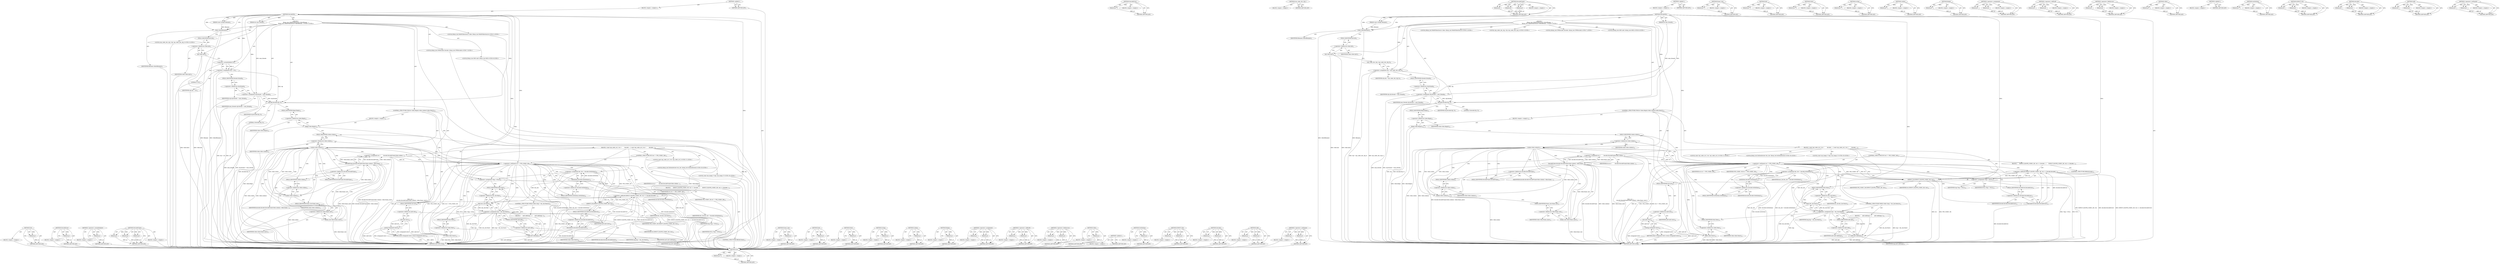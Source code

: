 digraph "&lt;operator&gt;.notEquals" {
vulnerable_222 [label=<(METHOD,Get)>];
vulnerable_223 [label=<(PARAM,p1)>];
vulnerable_224 [label=<(BLOCK,&lt;empty&gt;,&lt;empty&gt;)>];
vulnerable_225 [label=<(METHOD_RETURN,ANY)>];
vulnerable_205 [label=<(METHOD,DecodeError)>];
vulnerable_206 [label=<(PARAM,p1)>];
vulnerable_207 [label=<(BLOCK,&lt;empty&gt;,&lt;empty&gt;)>];
vulnerable_208 [label=<(METHOD_RETURN,ANY)>];
vulnerable_159 [label=<(METHOD,&lt;operator&gt;.arrayInitializer)>];
vulnerable_160 [label=<(PARAM,p1)>];
vulnerable_161 [label=<(BLOCK,&lt;empty&gt;,&lt;empty&gt;)>];
vulnerable_162 [label=<(METHOD_RETURN,ANY)>];
vulnerable_180 [label=<(METHOD,DecodeFrame)>];
vulnerable_181 [label=<(PARAM,p1)>];
vulnerable_182 [label=<(PARAM,p2)>];
vulnerable_183 [label=<(PARAM,p3)>];
vulnerable_184 [label=<(BLOCK,&lt;empty&gt;,&lt;empty&gt;)>];
vulnerable_185 [label=<(METHOD_RETURN,ANY)>];
vulnerable_6 [label=<(METHOD,&lt;global&gt;)<SUB>1</SUB>>];
vulnerable_7 [label=<(BLOCK,&lt;empty&gt;,&lt;empty&gt;)<SUB>1</SUB>>];
vulnerable_8 [label=<(METHOD,DecodeFile)<SUB>1</SUB>>];
vulnerable_9 [label=<(PARAM,const string&amp; filename)<SUB>1</SUB>>];
vulnerable_10 [label=<(PARAM,int num_threads)<SUB>1</SUB>>];
vulnerable_11 [label="<(BLOCK,{
   libvpx_test::WebMVideoSource video(filenam...,{
   libvpx_test::WebMVideoSource video(filenam...)<SUB>1</SUB>>"];
vulnerable_12 [label="<(LOCAL,libvpx_test.WebMVideoSource video: libvpx_test.WebMVideoSource)<SUB>2</SUB>>"];
vulnerable_13 [label=<(video,video(filename))<SUB>2</SUB>>];
vulnerable_14 [label=<(IDENTIFIER,filename,video(filename))<SUB>2</SUB>>];
vulnerable_15 [label=<(Init,video.Init())<SUB>3</SUB>>];
vulnerable_16 [label=<(&lt;operator&gt;.fieldAccess,video.Init)<SUB>3</SUB>>];
vulnerable_17 [label=<(IDENTIFIER,video,video.Init())<SUB>3</SUB>>];
vulnerable_18 [label=<(FIELD_IDENTIFIER,Init,Init)<SUB>3</SUB>>];
vulnerable_19 [label="<(LOCAL,vpx_codec_dec_cfg_t cfg: vpx_codec_dec_cfg_t)<SUB>5</SUB>>"];
vulnerable_20 [label=<(&lt;operator&gt;.assignment,cfg = {0})<SUB>5</SUB>>];
vulnerable_21 [label=<(IDENTIFIER,cfg,cfg = {0})<SUB>5</SUB>>];
vulnerable_22 [label=<(&lt;operator&gt;.arrayInitializer,{0})<SUB>5</SUB>>];
vulnerable_23 [label=<(LITERAL,0,{0})<SUB>5</SUB>>];
vulnerable_24 [label=<(&lt;operator&gt;.assignment,cfg.threads = num_threads)<SUB>6</SUB>>];
vulnerable_25 [label=<(&lt;operator&gt;.fieldAccess,cfg.threads)<SUB>6</SUB>>];
vulnerable_26 [label=<(IDENTIFIER,cfg,cfg.threads = num_threads)<SUB>6</SUB>>];
vulnerable_27 [label=<(FIELD_IDENTIFIER,threads,threads)<SUB>6</SUB>>];
vulnerable_28 [label=<(IDENTIFIER,num_threads,cfg.threads = num_threads)<SUB>6</SUB>>];
vulnerable_29 [label="<(LOCAL,libvpx_test.VP9Decoder decoder: libvpx_test.VP9Decoder)<SUB>7</SUB>>"];
vulnerable_30 [label=<(decoder,decoder(cfg, 0))<SUB>7</SUB>>];
vulnerable_31 [label=<(IDENTIFIER,cfg,decoder(cfg, 0))<SUB>7</SUB>>];
vulnerable_32 [label=<(LITERAL,0,decoder(cfg, 0))<SUB>7</SUB>>];
vulnerable_33 [label="<(LOCAL,libvpx_test.MD5 md5: libvpx_test.MD5)<SUB>9</SUB>>"];
vulnerable_34 [label=<(CONTROL_STRUCTURE,FOR,for (video.Begin();video.cxdata();video.Next()))<SUB>10</SUB>>];
vulnerable_35 [label=<(BLOCK,&lt;empty&gt;,&lt;empty&gt;)<SUB>10</SUB>>];
vulnerable_36 [label=<(Begin,video.Begin())<SUB>10</SUB>>];
vulnerable_37 [label=<(&lt;operator&gt;.fieldAccess,video.Begin)<SUB>10</SUB>>];
vulnerable_38 [label=<(IDENTIFIER,video,video.Begin())<SUB>10</SUB>>];
vulnerable_39 [label=<(FIELD_IDENTIFIER,Begin,Begin)<SUB>10</SUB>>];
vulnerable_40 [label=<(cxdata,video.cxdata())<SUB>10</SUB>>];
vulnerable_41 [label=<(&lt;operator&gt;.fieldAccess,video.cxdata)<SUB>10</SUB>>];
vulnerable_42 [label=<(IDENTIFIER,video,video.cxdata())<SUB>10</SUB>>];
vulnerable_43 [label=<(FIELD_IDENTIFIER,cxdata,cxdata)<SUB>10</SUB>>];
vulnerable_44 [label=<(Next,video.Next())<SUB>10</SUB>>];
vulnerable_45 [label=<(&lt;operator&gt;.fieldAccess,video.Next)<SUB>10</SUB>>];
vulnerable_46 [label=<(IDENTIFIER,video,video.Next())<SUB>10</SUB>>];
vulnerable_47 [label=<(FIELD_IDENTIFIER,Next,Next)<SUB>10</SUB>>];
vulnerable_48 [label=<(BLOCK,{
 const vpx_codec_err_t res =
        decoder....,{
 const vpx_codec_err_t res =
        decoder....)<SUB>10</SUB>>];
vulnerable_49 [label="<(LOCAL,const vpx_codec_err_t res: vpx_codec_err_t)<SUB>11</SUB>>"];
vulnerable_50 [label=<(&lt;operator&gt;.assignment,res =
        decoder.DecodeFrame(video.cxdata(...)<SUB>11</SUB>>];
vulnerable_51 [label=<(IDENTIFIER,res,res =
        decoder.DecodeFrame(video.cxdata(...)<SUB>11</SUB>>];
vulnerable_52 [label=<(DecodeFrame,decoder.DecodeFrame(video.cxdata(), video.frame...)<SUB>12</SUB>>];
vulnerable_53 [label=<(&lt;operator&gt;.fieldAccess,decoder.DecodeFrame)<SUB>12</SUB>>];
vulnerable_54 [label=<(IDENTIFIER,decoder,decoder.DecodeFrame(video.cxdata(), video.frame...)<SUB>12</SUB>>];
vulnerable_55 [label=<(FIELD_IDENTIFIER,DecodeFrame,DecodeFrame)<SUB>12</SUB>>];
vulnerable_56 [label=<(cxdata,video.cxdata())<SUB>12</SUB>>];
vulnerable_57 [label=<(&lt;operator&gt;.fieldAccess,video.cxdata)<SUB>12</SUB>>];
vulnerable_58 [label=<(IDENTIFIER,video,video.cxdata())<SUB>12</SUB>>];
vulnerable_59 [label=<(FIELD_IDENTIFIER,cxdata,cxdata)<SUB>12</SUB>>];
vulnerable_60 [label=<(frame_size,video.frame_size())<SUB>12</SUB>>];
vulnerable_61 [label=<(&lt;operator&gt;.fieldAccess,video.frame_size)<SUB>12</SUB>>];
vulnerable_62 [label=<(IDENTIFIER,video,video.frame_size())<SUB>12</SUB>>];
vulnerable_63 [label=<(FIELD_IDENTIFIER,frame_size,frame_size)<SUB>12</SUB>>];
vulnerable_64 [label=<(CONTROL_STRUCTURE,IF,if (res != VPX_CODEC_OK))<SUB>13</SUB>>];
vulnerable_65 [label=<(&lt;operator&gt;.notEquals,res != VPX_CODEC_OK)<SUB>13</SUB>>];
vulnerable_66 [label=<(IDENTIFIER,res,res != VPX_CODEC_OK)<SUB>13</SUB>>];
vulnerable_67 [label=<(IDENTIFIER,VPX_CODEC_OK,res != VPX_CODEC_OK)<SUB>13</SUB>>];
vulnerable_68 [label=<(BLOCK,{
      EXPECT_EQ(VPX_CODEC_OK, res) &lt;&lt; decoder...,{
      EXPECT_EQ(VPX_CODEC_OK, res) &lt;&lt; decoder...)<SUB>13</SUB>>];
vulnerable_69 [label=<(&lt;operator&gt;.shiftLeft,EXPECT_EQ(VPX_CODEC_OK, res) &lt;&lt; decoder.DecodeE...)<SUB>14</SUB>>];
vulnerable_70 [label=<(EXPECT_EQ,EXPECT_EQ(VPX_CODEC_OK, res))<SUB>14</SUB>>];
vulnerable_71 [label=<(IDENTIFIER,VPX_CODEC_OK,EXPECT_EQ(VPX_CODEC_OK, res))<SUB>14</SUB>>];
vulnerable_72 [label=<(IDENTIFIER,res,EXPECT_EQ(VPX_CODEC_OK, res))<SUB>14</SUB>>];
vulnerable_73 [label=<(DecodeError,decoder.DecodeError())<SUB>14</SUB>>];
vulnerable_74 [label=<(&lt;operator&gt;.fieldAccess,decoder.DecodeError)<SUB>14</SUB>>];
vulnerable_75 [label=<(IDENTIFIER,decoder,decoder.DecodeError())<SUB>14</SUB>>];
vulnerable_76 [label=<(FIELD_IDENTIFIER,DecodeError,DecodeError)<SUB>14</SUB>>];
vulnerable_77 [label=<(CONTROL_STRUCTURE,BREAK,break;)<SUB>15</SUB>>];
vulnerable_78 [label="<(LOCAL,libvpx_test.DxDataIterator dec_iter: libvpx_test.DxDataIterator)<SUB>18</SUB>>"];
vulnerable_79 [label=<(&lt;operator&gt;.assignment,dec_iter = decoder.GetDxData())<SUB>18</SUB>>];
vulnerable_80 [label=<(IDENTIFIER,dec_iter,dec_iter = decoder.GetDxData())<SUB>18</SUB>>];
vulnerable_81 [label=<(GetDxData,decoder.GetDxData())<SUB>18</SUB>>];
vulnerable_82 [label=<(&lt;operator&gt;.fieldAccess,decoder.GetDxData)<SUB>18</SUB>>];
vulnerable_83 [label=<(IDENTIFIER,decoder,decoder.GetDxData())<SUB>18</SUB>>];
vulnerable_84 [label=<(FIELD_IDENTIFIER,GetDxData,GetDxData)<SUB>18</SUB>>];
vulnerable_85 [label="<(LOCAL,const vpx_image_t* img: vpx_image_t*)<SUB>19</SUB>>"];
vulnerable_86 [label=<(&lt;operator&gt;.assignment,*img = NULL)<SUB>19</SUB>>];
vulnerable_87 [label=<(IDENTIFIER,img,*img = NULL)<SUB>19</SUB>>];
vulnerable_88 [label=<(IDENTIFIER,NULL,*img = NULL)<SUB>19</SUB>>];
vulnerable_89 [label=<(CONTROL_STRUCTURE,WHILE,while ((img = dec_iter.Next())))<SUB>21</SUB>>];
vulnerable_90 [label=<(&lt;operator&gt;.assignment,img = dec_iter.Next())<SUB>21</SUB>>];
vulnerable_91 [label=<(IDENTIFIER,img,img = dec_iter.Next())<SUB>21</SUB>>];
vulnerable_92 [label=<(Next,dec_iter.Next())<SUB>21</SUB>>];
vulnerable_93 [label=<(&lt;operator&gt;.fieldAccess,dec_iter.Next)<SUB>21</SUB>>];
vulnerable_94 [label=<(IDENTIFIER,dec_iter,dec_iter.Next())<SUB>21</SUB>>];
vulnerable_95 [label=<(FIELD_IDENTIFIER,Next,Next)<SUB>21</SUB>>];
vulnerable_96 [label=<(BLOCK,{
      md5.Add(img);
 },{
      md5.Add(img);
 })<SUB>21</SUB>>];
vulnerable_97 [label=<(Add,md5.Add(img))<SUB>22</SUB>>];
vulnerable_98 [label=<(&lt;operator&gt;.fieldAccess,md5.Add)<SUB>22</SUB>>];
vulnerable_99 [label=<(IDENTIFIER,md5,md5.Add(img))<SUB>22</SUB>>];
vulnerable_100 [label=<(FIELD_IDENTIFIER,Add,Add)<SUB>22</SUB>>];
vulnerable_101 [label=<(IDENTIFIER,img,md5.Add(img))<SUB>22</SUB>>];
vulnerable_102 [label=<(RETURN,return string(md5.Get());,return string(md5.Get());)<SUB>26</SUB>>];
vulnerable_103 [label=<(string,string(md5.Get()))<SUB>26</SUB>>];
vulnerable_104 [label=<(Get,md5.Get())<SUB>26</SUB>>];
vulnerable_105 [label=<(&lt;operator&gt;.fieldAccess,md5.Get)<SUB>26</SUB>>];
vulnerable_106 [label=<(IDENTIFIER,md5,md5.Get())<SUB>26</SUB>>];
vulnerable_107 [label=<(FIELD_IDENTIFIER,Get,Get)<SUB>26</SUB>>];
vulnerable_108 [label=<(METHOD_RETURN,string)<SUB>1</SUB>>];
vulnerable_110 [label=<(METHOD_RETURN,ANY)<SUB>1</SUB>>];
vulnerable_186 [label=<(METHOD,frame_size)>];
vulnerable_187 [label=<(PARAM,p1)>];
vulnerable_188 [label=<(BLOCK,&lt;empty&gt;,&lt;empty&gt;)>];
vulnerable_189 [label=<(METHOD_RETURN,ANY)>];
vulnerable_145 [label=<(METHOD,Init)>];
vulnerable_146 [label=<(PARAM,p1)>];
vulnerable_147 [label=<(BLOCK,&lt;empty&gt;,&lt;empty&gt;)>];
vulnerable_148 [label=<(METHOD_RETURN,ANY)>];
vulnerable_176 [label=<(METHOD,Next)>];
vulnerable_177 [label=<(PARAM,p1)>];
vulnerable_178 [label=<(BLOCK,&lt;empty&gt;,&lt;empty&gt;)>];
vulnerable_179 [label=<(METHOD_RETURN,ANY)>];
vulnerable_218 [label=<(METHOD,string)>];
vulnerable_219 [label=<(PARAM,p1)>];
vulnerable_220 [label=<(BLOCK,&lt;empty&gt;,&lt;empty&gt;)>];
vulnerable_221 [label=<(METHOD_RETURN,ANY)>];
vulnerable_172 [label=<(METHOD,cxdata)>];
vulnerable_173 [label=<(PARAM,p1)>];
vulnerable_174 [label=<(BLOCK,&lt;empty&gt;,&lt;empty&gt;)>];
vulnerable_175 [label=<(METHOD_RETURN,ANY)>];
vulnerable_168 [label=<(METHOD,Begin)>];
vulnerable_169 [label=<(PARAM,p1)>];
vulnerable_170 [label=<(BLOCK,&lt;empty&gt;,&lt;empty&gt;)>];
vulnerable_171 [label=<(METHOD_RETURN,ANY)>];
vulnerable_154 [label=<(METHOD,&lt;operator&gt;.assignment)>];
vulnerable_155 [label=<(PARAM,p1)>];
vulnerable_156 [label=<(PARAM,p2)>];
vulnerable_157 [label=<(BLOCK,&lt;empty&gt;,&lt;empty&gt;)>];
vulnerable_158 [label=<(METHOD_RETURN,ANY)>];
vulnerable_195 [label=<(METHOD,&lt;operator&gt;.shiftLeft)>];
vulnerable_196 [label=<(PARAM,p1)>];
vulnerable_197 [label=<(PARAM,p2)>];
vulnerable_198 [label=<(BLOCK,&lt;empty&gt;,&lt;empty&gt;)>];
vulnerable_199 [label=<(METHOD_RETURN,ANY)>];
vulnerable_149 [label=<(METHOD,&lt;operator&gt;.fieldAccess)>];
vulnerable_150 [label=<(PARAM,p1)>];
vulnerable_151 [label=<(PARAM,p2)>];
vulnerable_152 [label=<(BLOCK,&lt;empty&gt;,&lt;empty&gt;)>];
vulnerable_153 [label=<(METHOD_RETURN,ANY)>];
vulnerable_141 [label=<(METHOD,video)>];
vulnerable_142 [label=<(PARAM,p1)>];
vulnerable_143 [label=<(BLOCK,&lt;empty&gt;,&lt;empty&gt;)>];
vulnerable_144 [label=<(METHOD_RETURN,ANY)>];
vulnerable_135 [label=<(METHOD,&lt;global&gt;)<SUB>1</SUB>>];
vulnerable_136 [label=<(BLOCK,&lt;empty&gt;,&lt;empty&gt;)>];
vulnerable_137 [label=<(METHOD_RETURN,ANY)>];
vulnerable_209 [label=<(METHOD,GetDxData)>];
vulnerable_210 [label=<(PARAM,p1)>];
vulnerable_211 [label=<(BLOCK,&lt;empty&gt;,&lt;empty&gt;)>];
vulnerable_212 [label=<(METHOD_RETURN,ANY)>];
vulnerable_200 [label=<(METHOD,EXPECT_EQ)>];
vulnerable_201 [label=<(PARAM,p1)>];
vulnerable_202 [label=<(PARAM,p2)>];
vulnerable_203 [label=<(BLOCK,&lt;empty&gt;,&lt;empty&gt;)>];
vulnerable_204 [label=<(METHOD_RETURN,ANY)>];
vulnerable_163 [label=<(METHOD,decoder)>];
vulnerable_164 [label=<(PARAM,p1)>];
vulnerable_165 [label=<(PARAM,p2)>];
vulnerable_166 [label=<(BLOCK,&lt;empty&gt;,&lt;empty&gt;)>];
vulnerable_167 [label=<(METHOD_RETURN,ANY)>];
vulnerable_213 [label=<(METHOD,Add)>];
vulnerable_214 [label=<(PARAM,p1)>];
vulnerable_215 [label=<(PARAM,p2)>];
vulnerable_216 [label=<(BLOCK,&lt;empty&gt;,&lt;empty&gt;)>];
vulnerable_217 [label=<(METHOD_RETURN,ANY)>];
vulnerable_190 [label=<(METHOD,&lt;operator&gt;.notEquals)>];
vulnerable_191 [label=<(PARAM,p1)>];
vulnerable_192 [label=<(PARAM,p2)>];
vulnerable_193 [label=<(BLOCK,&lt;empty&gt;,&lt;empty&gt;)>];
vulnerable_194 [label=<(METHOD_RETURN,ANY)>];
fixed_220 [label=<(METHOD,Get)>];
fixed_221 [label=<(PARAM,p1)>];
fixed_222 [label=<(BLOCK,&lt;empty&gt;,&lt;empty&gt;)>];
fixed_223 [label=<(METHOD_RETURN,ANY)>];
fixed_203 [label=<(METHOD,DecodeError)>];
fixed_204 [label=<(PARAM,p1)>];
fixed_205 [label=<(BLOCK,&lt;empty&gt;,&lt;empty&gt;)>];
fixed_206 [label=<(METHOD_RETURN,ANY)>];
fixed_158 [label=<(METHOD,vpx_codec_dec_cfg_t)>];
fixed_159 [label=<(BLOCK,&lt;empty&gt;,&lt;empty&gt;)>];
fixed_160 [label=<(METHOD_RETURN,ANY)>];
fixed_178 [label=<(METHOD,DecodeFrame)>];
fixed_179 [label=<(PARAM,p1)>];
fixed_180 [label=<(PARAM,p2)>];
fixed_181 [label=<(PARAM,p3)>];
fixed_182 [label=<(BLOCK,&lt;empty&gt;,&lt;empty&gt;)>];
fixed_183 [label=<(METHOD_RETURN,ANY)>];
fixed_6 [label=<(METHOD,&lt;global&gt;)<SUB>1</SUB>>];
fixed_7 [label=<(BLOCK,&lt;empty&gt;,&lt;empty&gt;)<SUB>1</SUB>>];
fixed_8 [label=<(METHOD,DecodeFile)<SUB>1</SUB>>];
fixed_9 [label=<(PARAM,const string&amp; filename)<SUB>1</SUB>>];
fixed_10 [label=<(PARAM,int num_threads)<SUB>1</SUB>>];
fixed_11 [label="<(BLOCK,{
   libvpx_test::WebMVideoSource video(filenam...,{
   libvpx_test::WebMVideoSource video(filenam...)<SUB>1</SUB>>"];
fixed_12 [label="<(LOCAL,libvpx_test.WebMVideoSource video: libvpx_test.WebMVideoSource)<SUB>2</SUB>>"];
fixed_13 [label=<(video,video(filename))<SUB>2</SUB>>];
fixed_14 [label=<(IDENTIFIER,filename,video(filename))<SUB>2</SUB>>];
fixed_15 [label=<(Init,video.Init())<SUB>3</SUB>>];
fixed_16 [label=<(&lt;operator&gt;.fieldAccess,video.Init)<SUB>3</SUB>>];
fixed_17 [label=<(IDENTIFIER,video,video.Init())<SUB>3</SUB>>];
fixed_18 [label=<(FIELD_IDENTIFIER,Init,Init)<SUB>3</SUB>>];
fixed_19 [label="<(LOCAL,vpx_codec_dec_cfg_t cfg: vpx_codec_dec_cfg_t)<SUB>5</SUB>>"];
fixed_20 [label=<(&lt;operator&gt;.assignment,cfg = vpx_codec_dec_cfg_t())<SUB>5</SUB>>];
fixed_21 [label=<(IDENTIFIER,cfg,cfg = vpx_codec_dec_cfg_t())<SUB>5</SUB>>];
fixed_22 [label=<(vpx_codec_dec_cfg_t,vpx_codec_dec_cfg_t())<SUB>5</SUB>>];
fixed_23 [label=<(&lt;operator&gt;.assignment,cfg.threads = num_threads)<SUB>6</SUB>>];
fixed_24 [label=<(&lt;operator&gt;.fieldAccess,cfg.threads)<SUB>6</SUB>>];
fixed_25 [label=<(IDENTIFIER,cfg,cfg.threads = num_threads)<SUB>6</SUB>>];
fixed_26 [label=<(FIELD_IDENTIFIER,threads,threads)<SUB>6</SUB>>];
fixed_27 [label=<(IDENTIFIER,num_threads,cfg.threads = num_threads)<SUB>6</SUB>>];
fixed_28 [label="<(LOCAL,libvpx_test.VP9Decoder decoder: libvpx_test.VP9Decoder)<SUB>7</SUB>>"];
fixed_29 [label=<(decoder,decoder(cfg, 0))<SUB>7</SUB>>];
fixed_30 [label=<(IDENTIFIER,cfg,decoder(cfg, 0))<SUB>7</SUB>>];
fixed_31 [label=<(LITERAL,0,decoder(cfg, 0))<SUB>7</SUB>>];
fixed_32 [label="<(LOCAL,libvpx_test.MD5 md5: libvpx_test.MD5)<SUB>9</SUB>>"];
fixed_33 [label=<(CONTROL_STRUCTURE,FOR,for (video.Begin();video.cxdata();video.Next()))<SUB>10</SUB>>];
fixed_34 [label=<(BLOCK,&lt;empty&gt;,&lt;empty&gt;)<SUB>10</SUB>>];
fixed_35 [label=<(Begin,video.Begin())<SUB>10</SUB>>];
fixed_36 [label=<(&lt;operator&gt;.fieldAccess,video.Begin)<SUB>10</SUB>>];
fixed_37 [label=<(IDENTIFIER,video,video.Begin())<SUB>10</SUB>>];
fixed_38 [label=<(FIELD_IDENTIFIER,Begin,Begin)<SUB>10</SUB>>];
fixed_39 [label=<(cxdata,video.cxdata())<SUB>10</SUB>>];
fixed_40 [label=<(&lt;operator&gt;.fieldAccess,video.cxdata)<SUB>10</SUB>>];
fixed_41 [label=<(IDENTIFIER,video,video.cxdata())<SUB>10</SUB>>];
fixed_42 [label=<(FIELD_IDENTIFIER,cxdata,cxdata)<SUB>10</SUB>>];
fixed_43 [label=<(Next,video.Next())<SUB>10</SUB>>];
fixed_44 [label=<(&lt;operator&gt;.fieldAccess,video.Next)<SUB>10</SUB>>];
fixed_45 [label=<(IDENTIFIER,video,video.Next())<SUB>10</SUB>>];
fixed_46 [label=<(FIELD_IDENTIFIER,Next,Next)<SUB>10</SUB>>];
fixed_47 [label=<(BLOCK,{
 const vpx_codec_err_t res =
        decoder....,{
 const vpx_codec_err_t res =
        decoder....)<SUB>10</SUB>>];
fixed_48 [label="<(LOCAL,const vpx_codec_err_t res: vpx_codec_err_t)<SUB>11</SUB>>"];
fixed_49 [label=<(&lt;operator&gt;.assignment,res =
        decoder.DecodeFrame(video.cxdata(...)<SUB>11</SUB>>];
fixed_50 [label=<(IDENTIFIER,res,res =
        decoder.DecodeFrame(video.cxdata(...)<SUB>11</SUB>>];
fixed_51 [label=<(DecodeFrame,decoder.DecodeFrame(video.cxdata(), video.frame...)<SUB>12</SUB>>];
fixed_52 [label=<(&lt;operator&gt;.fieldAccess,decoder.DecodeFrame)<SUB>12</SUB>>];
fixed_53 [label=<(IDENTIFIER,decoder,decoder.DecodeFrame(video.cxdata(), video.frame...)<SUB>12</SUB>>];
fixed_54 [label=<(FIELD_IDENTIFIER,DecodeFrame,DecodeFrame)<SUB>12</SUB>>];
fixed_55 [label=<(cxdata,video.cxdata())<SUB>12</SUB>>];
fixed_56 [label=<(&lt;operator&gt;.fieldAccess,video.cxdata)<SUB>12</SUB>>];
fixed_57 [label=<(IDENTIFIER,video,video.cxdata())<SUB>12</SUB>>];
fixed_58 [label=<(FIELD_IDENTIFIER,cxdata,cxdata)<SUB>12</SUB>>];
fixed_59 [label=<(frame_size,video.frame_size())<SUB>12</SUB>>];
fixed_60 [label=<(&lt;operator&gt;.fieldAccess,video.frame_size)<SUB>12</SUB>>];
fixed_61 [label=<(IDENTIFIER,video,video.frame_size())<SUB>12</SUB>>];
fixed_62 [label=<(FIELD_IDENTIFIER,frame_size,frame_size)<SUB>12</SUB>>];
fixed_63 [label=<(CONTROL_STRUCTURE,IF,if (res != VPX_CODEC_OK))<SUB>13</SUB>>];
fixed_64 [label=<(&lt;operator&gt;.notEquals,res != VPX_CODEC_OK)<SUB>13</SUB>>];
fixed_65 [label=<(IDENTIFIER,res,res != VPX_CODEC_OK)<SUB>13</SUB>>];
fixed_66 [label=<(IDENTIFIER,VPX_CODEC_OK,res != VPX_CODEC_OK)<SUB>13</SUB>>];
fixed_67 [label=<(BLOCK,{
      EXPECT_EQ(VPX_CODEC_OK, res) &lt;&lt; decoder...,{
      EXPECT_EQ(VPX_CODEC_OK, res) &lt;&lt; decoder...)<SUB>13</SUB>>];
fixed_68 [label=<(&lt;operator&gt;.shiftLeft,EXPECT_EQ(VPX_CODEC_OK, res) &lt;&lt; decoder.DecodeE...)<SUB>14</SUB>>];
fixed_69 [label=<(EXPECT_EQ,EXPECT_EQ(VPX_CODEC_OK, res))<SUB>14</SUB>>];
fixed_70 [label=<(IDENTIFIER,VPX_CODEC_OK,EXPECT_EQ(VPX_CODEC_OK, res))<SUB>14</SUB>>];
fixed_71 [label=<(IDENTIFIER,res,EXPECT_EQ(VPX_CODEC_OK, res))<SUB>14</SUB>>];
fixed_72 [label=<(DecodeError,decoder.DecodeError())<SUB>14</SUB>>];
fixed_73 [label=<(&lt;operator&gt;.fieldAccess,decoder.DecodeError)<SUB>14</SUB>>];
fixed_74 [label=<(IDENTIFIER,decoder,decoder.DecodeError())<SUB>14</SUB>>];
fixed_75 [label=<(FIELD_IDENTIFIER,DecodeError,DecodeError)<SUB>14</SUB>>];
fixed_76 [label=<(CONTROL_STRUCTURE,BREAK,break;)<SUB>15</SUB>>];
fixed_77 [label="<(LOCAL,libvpx_test.DxDataIterator dec_iter: libvpx_test.DxDataIterator)<SUB>18</SUB>>"];
fixed_78 [label=<(&lt;operator&gt;.assignment,dec_iter = decoder.GetDxData())<SUB>18</SUB>>];
fixed_79 [label=<(IDENTIFIER,dec_iter,dec_iter = decoder.GetDxData())<SUB>18</SUB>>];
fixed_80 [label=<(GetDxData,decoder.GetDxData())<SUB>18</SUB>>];
fixed_81 [label=<(&lt;operator&gt;.fieldAccess,decoder.GetDxData)<SUB>18</SUB>>];
fixed_82 [label=<(IDENTIFIER,decoder,decoder.GetDxData())<SUB>18</SUB>>];
fixed_83 [label=<(FIELD_IDENTIFIER,GetDxData,GetDxData)<SUB>18</SUB>>];
fixed_84 [label="<(LOCAL,const vpx_image_t* img: vpx_image_t*)<SUB>19</SUB>>"];
fixed_85 [label=<(&lt;operator&gt;.assignment,*img = NULL)<SUB>19</SUB>>];
fixed_86 [label=<(IDENTIFIER,img,*img = NULL)<SUB>19</SUB>>];
fixed_87 [label=<(IDENTIFIER,NULL,*img = NULL)<SUB>19</SUB>>];
fixed_88 [label=<(CONTROL_STRUCTURE,WHILE,while ((img = dec_iter.Next())))<SUB>21</SUB>>];
fixed_89 [label=<(&lt;operator&gt;.assignment,img = dec_iter.Next())<SUB>21</SUB>>];
fixed_90 [label=<(IDENTIFIER,img,img = dec_iter.Next())<SUB>21</SUB>>];
fixed_91 [label=<(Next,dec_iter.Next())<SUB>21</SUB>>];
fixed_92 [label=<(&lt;operator&gt;.fieldAccess,dec_iter.Next)<SUB>21</SUB>>];
fixed_93 [label=<(IDENTIFIER,dec_iter,dec_iter.Next())<SUB>21</SUB>>];
fixed_94 [label=<(FIELD_IDENTIFIER,Next,Next)<SUB>21</SUB>>];
fixed_95 [label=<(BLOCK,{
      md5.Add(img);
 },{
      md5.Add(img);
 })<SUB>21</SUB>>];
fixed_96 [label=<(Add,md5.Add(img))<SUB>22</SUB>>];
fixed_97 [label=<(&lt;operator&gt;.fieldAccess,md5.Add)<SUB>22</SUB>>];
fixed_98 [label=<(IDENTIFIER,md5,md5.Add(img))<SUB>22</SUB>>];
fixed_99 [label=<(FIELD_IDENTIFIER,Add,Add)<SUB>22</SUB>>];
fixed_100 [label=<(IDENTIFIER,img,md5.Add(img))<SUB>22</SUB>>];
fixed_101 [label=<(RETURN,return string(md5.Get());,return string(md5.Get());)<SUB>26</SUB>>];
fixed_102 [label=<(string,string(md5.Get()))<SUB>26</SUB>>];
fixed_103 [label=<(Get,md5.Get())<SUB>26</SUB>>];
fixed_104 [label=<(&lt;operator&gt;.fieldAccess,md5.Get)<SUB>26</SUB>>];
fixed_105 [label=<(IDENTIFIER,md5,md5.Get())<SUB>26</SUB>>];
fixed_106 [label=<(FIELD_IDENTIFIER,Get,Get)<SUB>26</SUB>>];
fixed_107 [label=<(METHOD_RETURN,string)<SUB>1</SUB>>];
fixed_109 [label=<(METHOD_RETURN,ANY)<SUB>1</SUB>>];
fixed_184 [label=<(METHOD,frame_size)>];
fixed_185 [label=<(PARAM,p1)>];
fixed_186 [label=<(BLOCK,&lt;empty&gt;,&lt;empty&gt;)>];
fixed_187 [label=<(METHOD_RETURN,ANY)>];
fixed_144 [label=<(METHOD,Init)>];
fixed_145 [label=<(PARAM,p1)>];
fixed_146 [label=<(BLOCK,&lt;empty&gt;,&lt;empty&gt;)>];
fixed_147 [label=<(METHOD_RETURN,ANY)>];
fixed_174 [label=<(METHOD,Next)>];
fixed_175 [label=<(PARAM,p1)>];
fixed_176 [label=<(BLOCK,&lt;empty&gt;,&lt;empty&gt;)>];
fixed_177 [label=<(METHOD_RETURN,ANY)>];
fixed_216 [label=<(METHOD,string)>];
fixed_217 [label=<(PARAM,p1)>];
fixed_218 [label=<(BLOCK,&lt;empty&gt;,&lt;empty&gt;)>];
fixed_219 [label=<(METHOD_RETURN,ANY)>];
fixed_170 [label=<(METHOD,cxdata)>];
fixed_171 [label=<(PARAM,p1)>];
fixed_172 [label=<(BLOCK,&lt;empty&gt;,&lt;empty&gt;)>];
fixed_173 [label=<(METHOD_RETURN,ANY)>];
fixed_166 [label=<(METHOD,Begin)>];
fixed_167 [label=<(PARAM,p1)>];
fixed_168 [label=<(BLOCK,&lt;empty&gt;,&lt;empty&gt;)>];
fixed_169 [label=<(METHOD_RETURN,ANY)>];
fixed_153 [label=<(METHOD,&lt;operator&gt;.assignment)>];
fixed_154 [label=<(PARAM,p1)>];
fixed_155 [label=<(PARAM,p2)>];
fixed_156 [label=<(BLOCK,&lt;empty&gt;,&lt;empty&gt;)>];
fixed_157 [label=<(METHOD_RETURN,ANY)>];
fixed_193 [label=<(METHOD,&lt;operator&gt;.shiftLeft)>];
fixed_194 [label=<(PARAM,p1)>];
fixed_195 [label=<(PARAM,p2)>];
fixed_196 [label=<(BLOCK,&lt;empty&gt;,&lt;empty&gt;)>];
fixed_197 [label=<(METHOD_RETURN,ANY)>];
fixed_148 [label=<(METHOD,&lt;operator&gt;.fieldAccess)>];
fixed_149 [label=<(PARAM,p1)>];
fixed_150 [label=<(PARAM,p2)>];
fixed_151 [label=<(BLOCK,&lt;empty&gt;,&lt;empty&gt;)>];
fixed_152 [label=<(METHOD_RETURN,ANY)>];
fixed_140 [label=<(METHOD,video)>];
fixed_141 [label=<(PARAM,p1)>];
fixed_142 [label=<(BLOCK,&lt;empty&gt;,&lt;empty&gt;)>];
fixed_143 [label=<(METHOD_RETURN,ANY)>];
fixed_134 [label=<(METHOD,&lt;global&gt;)<SUB>1</SUB>>];
fixed_135 [label=<(BLOCK,&lt;empty&gt;,&lt;empty&gt;)>];
fixed_136 [label=<(METHOD_RETURN,ANY)>];
fixed_207 [label=<(METHOD,GetDxData)>];
fixed_208 [label=<(PARAM,p1)>];
fixed_209 [label=<(BLOCK,&lt;empty&gt;,&lt;empty&gt;)>];
fixed_210 [label=<(METHOD_RETURN,ANY)>];
fixed_198 [label=<(METHOD,EXPECT_EQ)>];
fixed_199 [label=<(PARAM,p1)>];
fixed_200 [label=<(PARAM,p2)>];
fixed_201 [label=<(BLOCK,&lt;empty&gt;,&lt;empty&gt;)>];
fixed_202 [label=<(METHOD_RETURN,ANY)>];
fixed_161 [label=<(METHOD,decoder)>];
fixed_162 [label=<(PARAM,p1)>];
fixed_163 [label=<(PARAM,p2)>];
fixed_164 [label=<(BLOCK,&lt;empty&gt;,&lt;empty&gt;)>];
fixed_165 [label=<(METHOD_RETURN,ANY)>];
fixed_211 [label=<(METHOD,Add)>];
fixed_212 [label=<(PARAM,p1)>];
fixed_213 [label=<(PARAM,p2)>];
fixed_214 [label=<(BLOCK,&lt;empty&gt;,&lt;empty&gt;)>];
fixed_215 [label=<(METHOD_RETURN,ANY)>];
fixed_188 [label=<(METHOD,&lt;operator&gt;.notEquals)>];
fixed_189 [label=<(PARAM,p1)>];
fixed_190 [label=<(PARAM,p2)>];
fixed_191 [label=<(BLOCK,&lt;empty&gt;,&lt;empty&gt;)>];
fixed_192 [label=<(METHOD_RETURN,ANY)>];
vulnerable_222 -> vulnerable_223  [key=0, label="AST: "];
vulnerable_222 -> vulnerable_223  [key=1, label="DDG: "];
vulnerable_222 -> vulnerable_224  [key=0, label="AST: "];
vulnerable_222 -> vulnerable_225  [key=0, label="AST: "];
vulnerable_222 -> vulnerable_225  [key=1, label="CFG: "];
vulnerable_223 -> vulnerable_225  [key=0, label="DDG: p1"];
vulnerable_224 -> fixed_220  [key=0];
vulnerable_225 -> fixed_220  [key=0];
vulnerable_205 -> vulnerable_206  [key=0, label="AST: "];
vulnerable_205 -> vulnerable_206  [key=1, label="DDG: "];
vulnerable_205 -> vulnerable_207  [key=0, label="AST: "];
vulnerable_205 -> vulnerable_208  [key=0, label="AST: "];
vulnerable_205 -> vulnerable_208  [key=1, label="CFG: "];
vulnerable_206 -> vulnerable_208  [key=0, label="DDG: p1"];
vulnerable_207 -> fixed_220  [key=0];
vulnerable_208 -> fixed_220  [key=0];
vulnerable_159 -> vulnerable_160  [key=0, label="AST: "];
vulnerable_159 -> vulnerable_160  [key=1, label="DDG: "];
vulnerable_159 -> vulnerable_161  [key=0, label="AST: "];
vulnerable_159 -> vulnerable_162  [key=0, label="AST: "];
vulnerable_159 -> vulnerable_162  [key=1, label="CFG: "];
vulnerable_160 -> vulnerable_162  [key=0, label="DDG: p1"];
vulnerable_161 -> fixed_220  [key=0];
vulnerable_162 -> fixed_220  [key=0];
vulnerable_180 -> vulnerable_181  [key=0, label="AST: "];
vulnerable_180 -> vulnerable_181  [key=1, label="DDG: "];
vulnerable_180 -> vulnerable_184  [key=0, label="AST: "];
vulnerable_180 -> vulnerable_182  [key=0, label="AST: "];
vulnerable_180 -> vulnerable_182  [key=1, label="DDG: "];
vulnerable_180 -> vulnerable_185  [key=0, label="AST: "];
vulnerable_180 -> vulnerable_185  [key=1, label="CFG: "];
vulnerable_180 -> vulnerable_183  [key=0, label="AST: "];
vulnerable_180 -> vulnerable_183  [key=1, label="DDG: "];
vulnerable_181 -> vulnerable_185  [key=0, label="DDG: p1"];
vulnerable_182 -> vulnerable_185  [key=0, label="DDG: p2"];
vulnerable_183 -> vulnerable_185  [key=0, label="DDG: p3"];
vulnerable_184 -> fixed_220  [key=0];
vulnerable_185 -> fixed_220  [key=0];
vulnerable_6 -> vulnerable_7  [key=0, label="AST: "];
vulnerable_6 -> vulnerable_110  [key=0, label="AST: "];
vulnerable_6 -> vulnerable_110  [key=1, label="CFG: "];
vulnerable_7 -> vulnerable_8  [key=0, label="AST: "];
vulnerable_8 -> vulnerable_9  [key=0, label="AST: "];
vulnerable_8 -> vulnerable_9  [key=1, label="DDG: "];
vulnerable_8 -> vulnerable_10  [key=0, label="AST: "];
vulnerable_8 -> vulnerable_10  [key=1, label="DDG: "];
vulnerable_8 -> vulnerable_11  [key=0, label="AST: "];
vulnerable_8 -> vulnerable_108  [key=0, label="AST: "];
vulnerable_8 -> vulnerable_13  [key=0, label="CFG: "];
vulnerable_8 -> vulnerable_13  [key=1, label="DDG: "];
vulnerable_8 -> vulnerable_24  [key=0, label="DDG: "];
vulnerable_8 -> vulnerable_30  [key=0, label="DDG: "];
vulnerable_8 -> vulnerable_22  [key=0, label="DDG: "];
vulnerable_8 -> vulnerable_86  [key=0, label="DDG: "];
vulnerable_8 -> vulnerable_65  [key=0, label="DDG: "];
vulnerable_8 -> vulnerable_97  [key=0, label="DDG: "];
vulnerable_8 -> vulnerable_70  [key=0, label="DDG: "];
vulnerable_9 -> vulnerable_13  [key=0, label="DDG: filename"];
vulnerable_10 -> vulnerable_24  [key=0, label="DDG: num_threads"];
vulnerable_11 -> vulnerable_12  [key=0, label="AST: "];
vulnerable_11 -> vulnerable_13  [key=0, label="AST: "];
vulnerable_11 -> vulnerable_15  [key=0, label="AST: "];
vulnerable_11 -> vulnerable_19  [key=0, label="AST: "];
vulnerable_11 -> vulnerable_20  [key=0, label="AST: "];
vulnerable_11 -> vulnerable_24  [key=0, label="AST: "];
vulnerable_11 -> vulnerable_29  [key=0, label="AST: "];
vulnerable_11 -> vulnerable_30  [key=0, label="AST: "];
vulnerable_11 -> vulnerable_33  [key=0, label="AST: "];
vulnerable_11 -> vulnerable_34  [key=0, label="AST: "];
vulnerable_11 -> vulnerable_102  [key=0, label="AST: "];
vulnerable_12 -> fixed_220  [key=0];
vulnerable_13 -> vulnerable_14  [key=0, label="AST: "];
vulnerable_13 -> vulnerable_18  [key=0, label="CFG: "];
vulnerable_13 -> vulnerable_108  [key=0, label="DDG: filename"];
vulnerable_13 -> vulnerable_108  [key=1, label="DDG: video(filename)"];
vulnerable_14 -> fixed_220  [key=0];
vulnerable_15 -> vulnerable_16  [key=0, label="AST: "];
vulnerable_15 -> vulnerable_22  [key=0, label="CFG: "];
vulnerable_15 -> vulnerable_108  [key=0, label="DDG: video.Init"];
vulnerable_15 -> vulnerable_108  [key=1, label="DDG: video.Init()"];
vulnerable_16 -> vulnerable_17  [key=0, label="AST: "];
vulnerable_16 -> vulnerable_18  [key=0, label="AST: "];
vulnerable_16 -> vulnerable_15  [key=0, label="CFG: "];
vulnerable_17 -> fixed_220  [key=0];
vulnerable_18 -> vulnerable_16  [key=0, label="CFG: "];
vulnerable_19 -> fixed_220  [key=0];
vulnerable_20 -> vulnerable_21  [key=0, label="AST: "];
vulnerable_20 -> vulnerable_22  [key=0, label="AST: "];
vulnerable_20 -> vulnerable_27  [key=0, label="CFG: "];
vulnerable_20 -> vulnerable_108  [key=0, label="DDG: {0}"];
vulnerable_20 -> vulnerable_108  [key=1, label="DDG: cfg = {0}"];
vulnerable_20 -> vulnerable_30  [key=0, label="DDG: cfg"];
vulnerable_21 -> fixed_220  [key=0];
vulnerable_22 -> vulnerable_23  [key=0, label="AST: "];
vulnerable_22 -> vulnerable_20  [key=0, label="CFG: "];
vulnerable_22 -> vulnerable_20  [key=1, label="DDG: 0"];
vulnerable_23 -> fixed_220  [key=0];
vulnerable_24 -> vulnerable_25  [key=0, label="AST: "];
vulnerable_24 -> vulnerable_28  [key=0, label="AST: "];
vulnerable_24 -> vulnerable_30  [key=0, label="CFG: "];
vulnerable_24 -> vulnerable_30  [key=1, label="DDG: cfg.threads"];
vulnerable_24 -> vulnerable_108  [key=0, label="DDG: num_threads"];
vulnerable_24 -> vulnerable_108  [key=1, label="DDG: cfg.threads = num_threads"];
vulnerable_25 -> vulnerable_26  [key=0, label="AST: "];
vulnerable_25 -> vulnerable_27  [key=0, label="AST: "];
vulnerable_25 -> vulnerable_24  [key=0, label="CFG: "];
vulnerable_26 -> fixed_220  [key=0];
vulnerable_27 -> vulnerable_25  [key=0, label="CFG: "];
vulnerable_28 -> fixed_220  [key=0];
vulnerable_29 -> fixed_220  [key=0];
vulnerable_30 -> vulnerable_31  [key=0, label="AST: "];
vulnerable_30 -> vulnerable_32  [key=0, label="AST: "];
vulnerable_30 -> vulnerable_39  [key=0, label="CFG: "];
vulnerable_30 -> vulnerable_108  [key=0, label="DDG: cfg"];
vulnerable_30 -> vulnerable_108  [key=1, label="DDG: decoder(cfg, 0)"];
vulnerable_31 -> fixed_220  [key=0];
vulnerable_32 -> fixed_220  [key=0];
vulnerable_33 -> fixed_220  [key=0];
vulnerable_34 -> vulnerable_35  [key=0, label="AST: "];
vulnerable_34 -> vulnerable_40  [key=0, label="AST: "];
vulnerable_34 -> vulnerable_44  [key=0, label="AST: "];
vulnerable_34 -> vulnerable_48  [key=0, label="AST: "];
vulnerable_35 -> vulnerable_36  [key=0, label="AST: "];
vulnerable_36 -> vulnerable_37  [key=0, label="AST: "];
vulnerable_36 -> vulnerable_43  [key=0, label="CFG: "];
vulnerable_36 -> vulnerable_108  [key=0, label="DDG: video.Begin"];
vulnerable_36 -> vulnerable_108  [key=1, label="DDG: video.Begin()"];
vulnerable_37 -> vulnerable_38  [key=0, label="AST: "];
vulnerable_37 -> vulnerable_39  [key=0, label="AST: "];
vulnerable_37 -> vulnerable_36  [key=0, label="CFG: "];
vulnerable_38 -> fixed_220  [key=0];
vulnerable_39 -> vulnerable_37  [key=0, label="CFG: "];
vulnerable_40 -> vulnerable_41  [key=0, label="AST: "];
vulnerable_40 -> vulnerable_55  [key=0, label="CFG: "];
vulnerable_40 -> vulnerable_55  [key=1, label="CDG: "];
vulnerable_40 -> vulnerable_107  [key=0, label="CFG: "];
vulnerable_40 -> vulnerable_108  [key=0, label="DDG: video.cxdata"];
vulnerable_40 -> vulnerable_108  [key=1, label="DDG: video.cxdata()"];
vulnerable_40 -> vulnerable_56  [key=0, label="DDG: video.cxdata"];
vulnerable_40 -> vulnerable_56  [key=1, label="CDG: "];
vulnerable_40 -> vulnerable_60  [key=0, label="CDG: "];
vulnerable_40 -> vulnerable_57  [key=0, label="CDG: "];
vulnerable_40 -> vulnerable_52  [key=0, label="CDG: "];
vulnerable_40 -> vulnerable_65  [key=0, label="CDG: "];
vulnerable_40 -> vulnerable_50  [key=0, label="CDG: "];
vulnerable_40 -> vulnerable_59  [key=0, label="CDG: "];
vulnerable_40 -> vulnerable_61  [key=0, label="CDG: "];
vulnerable_40 -> vulnerable_53  [key=0, label="CDG: "];
vulnerable_40 -> vulnerable_63  [key=0, label="CDG: "];
vulnerable_41 -> vulnerable_42  [key=0, label="AST: "];
vulnerable_41 -> vulnerable_43  [key=0, label="AST: "];
vulnerable_41 -> vulnerable_40  [key=0, label="CFG: "];
vulnerable_42 -> fixed_220  [key=0];
vulnerable_43 -> vulnerable_41  [key=0, label="CFG: "];
vulnerable_44 -> vulnerable_45  [key=0, label="AST: "];
vulnerable_44 -> vulnerable_43  [key=0, label="CFG: "];
vulnerable_44 -> vulnerable_108  [key=0, label="DDG: video.Next"];
vulnerable_44 -> vulnerable_108  [key=1, label="DDG: video.Next()"];
vulnerable_45 -> vulnerable_46  [key=0, label="AST: "];
vulnerable_45 -> vulnerable_47  [key=0, label="AST: "];
vulnerable_45 -> vulnerable_44  [key=0, label="CFG: "];
vulnerable_46 -> fixed_220  [key=0];
vulnerable_47 -> vulnerable_45  [key=0, label="CFG: "];
vulnerable_48 -> vulnerable_49  [key=0, label="AST: "];
vulnerable_48 -> vulnerable_50  [key=0, label="AST: "];
vulnerable_48 -> vulnerable_64  [key=0, label="AST: "];
vulnerable_48 -> vulnerable_78  [key=0, label="AST: "];
vulnerable_48 -> vulnerable_79  [key=0, label="AST: "];
vulnerable_48 -> vulnerable_85  [key=0, label="AST: "];
vulnerable_48 -> vulnerable_86  [key=0, label="AST: "];
vulnerable_48 -> vulnerable_89  [key=0, label="AST: "];
vulnerable_49 -> fixed_220  [key=0];
vulnerable_50 -> vulnerable_51  [key=0, label="AST: "];
vulnerable_50 -> vulnerable_52  [key=0, label="AST: "];
vulnerable_50 -> vulnerable_65  [key=0, label="CFG: "];
vulnerable_50 -> vulnerable_65  [key=1, label="DDG: res"];
vulnerable_50 -> vulnerable_108  [key=0, label="DDG: decoder.DecodeFrame(video.cxdata(), video.frame_size())"];
vulnerable_50 -> vulnerable_108  [key=1, label="DDG: res =
        decoder.DecodeFrame(video.cxdata(), video.frame_size())"];
vulnerable_51 -> fixed_220  [key=0];
vulnerable_52 -> vulnerable_53  [key=0, label="AST: "];
vulnerable_52 -> vulnerable_56  [key=0, label="AST: "];
vulnerable_52 -> vulnerable_60  [key=0, label="AST: "];
vulnerable_52 -> vulnerable_50  [key=0, label="CFG: "];
vulnerable_52 -> vulnerable_50  [key=1, label="DDG: decoder.DecodeFrame"];
vulnerable_52 -> vulnerable_50  [key=2, label="DDG: video.cxdata()"];
vulnerable_52 -> vulnerable_50  [key=3, label="DDG: video.frame_size()"];
vulnerable_52 -> vulnerable_108  [key=0, label="DDG: decoder.DecodeFrame"];
vulnerable_52 -> vulnerable_108  [key=1, label="DDG: video.cxdata()"];
vulnerable_52 -> vulnerable_108  [key=2, label="DDG: video.frame_size()"];
vulnerable_53 -> vulnerable_54  [key=0, label="AST: "];
vulnerable_53 -> vulnerable_55  [key=0, label="AST: "];
vulnerable_53 -> vulnerable_59  [key=0, label="CFG: "];
vulnerable_54 -> fixed_220  [key=0];
vulnerable_55 -> vulnerable_53  [key=0, label="CFG: "];
vulnerable_56 -> vulnerable_57  [key=0, label="AST: "];
vulnerable_56 -> vulnerable_63  [key=0, label="CFG: "];
vulnerable_56 -> vulnerable_108  [key=0, label="DDG: video.cxdata"];
vulnerable_56 -> vulnerable_40  [key=0, label="DDG: video.cxdata"];
vulnerable_56 -> vulnerable_52  [key=0, label="DDG: video.cxdata"];
vulnerable_57 -> vulnerable_58  [key=0, label="AST: "];
vulnerable_57 -> vulnerable_59  [key=0, label="AST: "];
vulnerable_57 -> vulnerable_56  [key=0, label="CFG: "];
vulnerable_58 -> fixed_220  [key=0];
vulnerable_59 -> vulnerable_57  [key=0, label="CFG: "];
vulnerable_60 -> vulnerable_61  [key=0, label="AST: "];
vulnerable_60 -> vulnerable_52  [key=0, label="CFG: "];
vulnerable_60 -> vulnerable_52  [key=1, label="DDG: video.frame_size"];
vulnerable_60 -> vulnerable_108  [key=0, label="DDG: video.frame_size"];
vulnerable_61 -> vulnerable_62  [key=0, label="AST: "];
vulnerable_61 -> vulnerable_63  [key=0, label="AST: "];
vulnerable_61 -> vulnerable_60  [key=0, label="CFG: "];
vulnerable_62 -> fixed_220  [key=0];
vulnerable_63 -> vulnerable_61  [key=0, label="CFG: "];
vulnerable_64 -> vulnerable_65  [key=0, label="AST: "];
vulnerable_64 -> vulnerable_68  [key=0, label="AST: "];
vulnerable_65 -> vulnerable_66  [key=0, label="AST: "];
vulnerable_65 -> vulnerable_67  [key=0, label="AST: "];
vulnerable_65 -> vulnerable_70  [key=0, label="CFG: "];
vulnerable_65 -> vulnerable_70  [key=1, label="DDG: VPX_CODEC_OK"];
vulnerable_65 -> vulnerable_70  [key=2, label="DDG: res"];
vulnerable_65 -> vulnerable_70  [key=3, label="CDG: "];
vulnerable_65 -> vulnerable_84  [key=0, label="CFG: "];
vulnerable_65 -> vulnerable_84  [key=1, label="CDG: "];
vulnerable_65 -> vulnerable_108  [key=0, label="DDG: res"];
vulnerable_65 -> vulnerable_108  [key=1, label="DDG: VPX_CODEC_OK"];
vulnerable_65 -> vulnerable_108  [key=2, label="DDG: res != VPX_CODEC_OK"];
vulnerable_65 -> vulnerable_47  [key=0, label="CDG: "];
vulnerable_65 -> vulnerable_73  [key=0, label="CDG: "];
vulnerable_65 -> vulnerable_81  [key=0, label="CDG: "];
vulnerable_65 -> vulnerable_69  [key=0, label="CDG: "];
vulnerable_65 -> vulnerable_74  [key=0, label="CDG: "];
vulnerable_65 -> vulnerable_95  [key=0, label="CDG: "];
vulnerable_65 -> vulnerable_92  [key=0, label="CDG: "];
vulnerable_65 -> vulnerable_45  [key=0, label="CDG: "];
vulnerable_65 -> vulnerable_40  [key=0, label="CDG: "];
vulnerable_65 -> vulnerable_76  [key=0, label="CDG: "];
vulnerable_65 -> vulnerable_44  [key=0, label="CDG: "];
vulnerable_65 -> vulnerable_82  [key=0, label="CDG: "];
vulnerable_65 -> vulnerable_93  [key=0, label="CDG: "];
vulnerable_65 -> vulnerable_90  [key=0, label="CDG: "];
vulnerable_65 -> vulnerable_79  [key=0, label="CDG: "];
vulnerable_65 -> vulnerable_43  [key=0, label="CDG: "];
vulnerable_65 -> vulnerable_41  [key=0, label="CDG: "];
vulnerable_65 -> vulnerable_86  [key=0, label="CDG: "];
vulnerable_66 -> fixed_220  [key=0];
vulnerable_67 -> fixed_220  [key=0];
vulnerable_68 -> vulnerable_69  [key=0, label="AST: "];
vulnerable_68 -> vulnerable_77  [key=0, label="AST: "];
vulnerable_69 -> vulnerable_70  [key=0, label="AST: "];
vulnerable_69 -> vulnerable_73  [key=0, label="AST: "];
vulnerable_69 -> vulnerable_107  [key=0, label="CFG: "];
vulnerable_69 -> vulnerable_108  [key=0, label="DDG: EXPECT_EQ(VPX_CODEC_OK, res)"];
vulnerable_69 -> vulnerable_108  [key=1, label="DDG: decoder.DecodeError()"];
vulnerable_69 -> vulnerable_108  [key=2, label="DDG: EXPECT_EQ(VPX_CODEC_OK, res) &lt;&lt; decoder.DecodeError()"];
vulnerable_70 -> vulnerable_71  [key=0, label="AST: "];
vulnerable_70 -> vulnerable_72  [key=0, label="AST: "];
vulnerable_70 -> vulnerable_76  [key=0, label="CFG: "];
vulnerable_70 -> vulnerable_108  [key=0, label="DDG: VPX_CODEC_OK"];
vulnerable_70 -> vulnerable_108  [key=1, label="DDG: res"];
vulnerable_70 -> vulnerable_69  [key=0, label="DDG: VPX_CODEC_OK"];
vulnerable_70 -> vulnerable_69  [key=1, label="DDG: res"];
vulnerable_71 -> fixed_220  [key=0];
vulnerable_72 -> fixed_220  [key=0];
vulnerable_73 -> vulnerable_74  [key=0, label="AST: "];
vulnerable_73 -> vulnerable_69  [key=0, label="CFG: "];
vulnerable_73 -> vulnerable_69  [key=1, label="DDG: decoder.DecodeError"];
vulnerable_73 -> vulnerable_108  [key=0, label="DDG: decoder.DecodeError"];
vulnerable_74 -> vulnerable_75  [key=0, label="AST: "];
vulnerable_74 -> vulnerable_76  [key=0, label="AST: "];
vulnerable_74 -> vulnerable_73  [key=0, label="CFG: "];
vulnerable_75 -> fixed_220  [key=0];
vulnerable_76 -> vulnerable_74  [key=0, label="CFG: "];
vulnerable_77 -> fixed_220  [key=0];
vulnerable_78 -> fixed_220  [key=0];
vulnerable_79 -> vulnerable_80  [key=0, label="AST: "];
vulnerable_79 -> vulnerable_81  [key=0, label="AST: "];
vulnerable_79 -> vulnerable_86  [key=0, label="CFG: "];
vulnerable_79 -> vulnerable_108  [key=0, label="DDG: dec_iter"];
vulnerable_79 -> vulnerable_108  [key=1, label="DDG: decoder.GetDxData()"];
vulnerable_79 -> vulnerable_108  [key=2, label="DDG: dec_iter = decoder.GetDxData()"];
vulnerable_79 -> vulnerable_92  [key=0, label="DDG: dec_iter"];
vulnerable_80 -> fixed_220  [key=0];
vulnerable_81 -> vulnerable_82  [key=0, label="AST: "];
vulnerable_81 -> vulnerable_79  [key=0, label="CFG: "];
vulnerable_81 -> vulnerable_79  [key=1, label="DDG: decoder.GetDxData"];
vulnerable_81 -> vulnerable_108  [key=0, label="DDG: decoder.GetDxData"];
vulnerable_82 -> vulnerable_83  [key=0, label="AST: "];
vulnerable_82 -> vulnerable_84  [key=0, label="AST: "];
vulnerable_82 -> vulnerable_81  [key=0, label="CFG: "];
vulnerable_83 -> fixed_220  [key=0];
vulnerable_84 -> vulnerable_82  [key=0, label="CFG: "];
vulnerable_85 -> fixed_220  [key=0];
vulnerable_86 -> vulnerable_87  [key=0, label="AST: "];
vulnerable_86 -> vulnerable_88  [key=0, label="AST: "];
vulnerable_86 -> vulnerable_95  [key=0, label="CFG: "];
vulnerable_86 -> vulnerable_108  [key=0, label="DDG: *img = NULL"];
vulnerable_86 -> vulnerable_108  [key=1, label="DDG: NULL"];
vulnerable_87 -> fixed_220  [key=0];
vulnerable_88 -> fixed_220  [key=0];
vulnerable_89 -> vulnerable_90  [key=0, label="AST: "];
vulnerable_89 -> vulnerable_96  [key=0, label="AST: "];
vulnerable_90 -> vulnerable_91  [key=0, label="AST: "];
vulnerable_90 -> vulnerable_92  [key=0, label="AST: "];
vulnerable_90 -> vulnerable_92  [key=1, label="CDG: "];
vulnerable_90 -> vulnerable_100  [key=0, label="CFG: "];
vulnerable_90 -> vulnerable_100  [key=1, label="CDG: "];
vulnerable_90 -> vulnerable_47  [key=0, label="CFG: "];
vulnerable_90 -> vulnerable_108  [key=0, label="DDG: img"];
vulnerable_90 -> vulnerable_108  [key=1, label="DDG: dec_iter.Next()"];
vulnerable_90 -> vulnerable_108  [key=2, label="DDG: img = dec_iter.Next()"];
vulnerable_90 -> vulnerable_97  [key=0, label="DDG: img"];
vulnerable_90 -> vulnerable_97  [key=1, label="CDG: "];
vulnerable_90 -> vulnerable_98  [key=0, label="CDG: "];
vulnerable_90 -> vulnerable_95  [key=0, label="CDG: "];
vulnerable_90 -> vulnerable_93  [key=0, label="CDG: "];
vulnerable_90 -> vulnerable_90  [key=0, label="CDG: "];
vulnerable_91 -> fixed_220  [key=0];
vulnerable_92 -> vulnerable_93  [key=0, label="AST: "];
vulnerable_92 -> vulnerable_90  [key=0, label="CFG: "];
vulnerable_92 -> vulnerable_90  [key=1, label="DDG: dec_iter.Next"];
vulnerable_92 -> vulnerable_108  [key=0, label="DDG: dec_iter.Next"];
vulnerable_93 -> vulnerable_94  [key=0, label="AST: "];
vulnerable_93 -> vulnerable_95  [key=0, label="AST: "];
vulnerable_93 -> vulnerable_92  [key=0, label="CFG: "];
vulnerable_94 -> fixed_220  [key=0];
vulnerable_95 -> vulnerable_93  [key=0, label="CFG: "];
vulnerable_96 -> vulnerable_97  [key=0, label="AST: "];
vulnerable_97 -> vulnerable_98  [key=0, label="AST: "];
vulnerable_97 -> vulnerable_101  [key=0, label="AST: "];
vulnerable_97 -> vulnerable_95  [key=0, label="CFG: "];
vulnerable_97 -> vulnerable_108  [key=0, label="DDG: md5.Add"];
vulnerable_97 -> vulnerable_108  [key=1, label="DDG: md5.Add(img)"];
vulnerable_98 -> vulnerable_99  [key=0, label="AST: "];
vulnerable_98 -> vulnerable_100  [key=0, label="AST: "];
vulnerable_98 -> vulnerable_97  [key=0, label="CFG: "];
vulnerable_99 -> fixed_220  [key=0];
vulnerable_100 -> vulnerable_98  [key=0, label="CFG: "];
vulnerable_101 -> fixed_220  [key=0];
vulnerable_102 -> vulnerable_103  [key=0, label="AST: "];
vulnerable_102 -> vulnerable_108  [key=0, label="CFG: "];
vulnerable_102 -> vulnerable_108  [key=1, label="DDG: &lt;RET&gt;"];
vulnerable_103 -> vulnerable_104  [key=0, label="AST: "];
vulnerable_103 -> vulnerable_102  [key=0, label="CFG: "];
vulnerable_103 -> vulnerable_102  [key=1, label="DDG: string(md5.Get())"];
vulnerable_103 -> vulnerable_108  [key=0, label="DDG: md5.Get()"];
vulnerable_103 -> vulnerable_108  [key=1, label="DDG: string(md5.Get())"];
vulnerable_104 -> vulnerable_105  [key=0, label="AST: "];
vulnerable_104 -> vulnerable_103  [key=0, label="CFG: "];
vulnerable_104 -> vulnerable_103  [key=1, label="DDG: md5.Get"];
vulnerable_104 -> vulnerable_108  [key=0, label="DDG: md5.Get"];
vulnerable_105 -> vulnerable_106  [key=0, label="AST: "];
vulnerable_105 -> vulnerable_107  [key=0, label="AST: "];
vulnerable_105 -> vulnerable_104  [key=0, label="CFG: "];
vulnerable_106 -> fixed_220  [key=0];
vulnerable_107 -> vulnerable_105  [key=0, label="CFG: "];
vulnerable_108 -> fixed_220  [key=0];
vulnerable_110 -> fixed_220  [key=0];
vulnerable_186 -> vulnerable_187  [key=0, label="AST: "];
vulnerable_186 -> vulnerable_187  [key=1, label="DDG: "];
vulnerable_186 -> vulnerable_188  [key=0, label="AST: "];
vulnerable_186 -> vulnerable_189  [key=0, label="AST: "];
vulnerable_186 -> vulnerable_189  [key=1, label="CFG: "];
vulnerable_187 -> vulnerable_189  [key=0, label="DDG: p1"];
vulnerable_188 -> fixed_220  [key=0];
vulnerable_189 -> fixed_220  [key=0];
vulnerable_145 -> vulnerable_146  [key=0, label="AST: "];
vulnerable_145 -> vulnerable_146  [key=1, label="DDG: "];
vulnerable_145 -> vulnerable_147  [key=0, label="AST: "];
vulnerable_145 -> vulnerable_148  [key=0, label="AST: "];
vulnerable_145 -> vulnerable_148  [key=1, label="CFG: "];
vulnerable_146 -> vulnerable_148  [key=0, label="DDG: p1"];
vulnerable_147 -> fixed_220  [key=0];
vulnerable_148 -> fixed_220  [key=0];
vulnerable_176 -> vulnerable_177  [key=0, label="AST: "];
vulnerable_176 -> vulnerable_177  [key=1, label="DDG: "];
vulnerable_176 -> vulnerable_178  [key=0, label="AST: "];
vulnerable_176 -> vulnerable_179  [key=0, label="AST: "];
vulnerable_176 -> vulnerable_179  [key=1, label="CFG: "];
vulnerable_177 -> vulnerable_179  [key=0, label="DDG: p1"];
vulnerable_178 -> fixed_220  [key=0];
vulnerable_179 -> fixed_220  [key=0];
vulnerable_218 -> vulnerable_219  [key=0, label="AST: "];
vulnerable_218 -> vulnerable_219  [key=1, label="DDG: "];
vulnerable_218 -> vulnerable_220  [key=0, label="AST: "];
vulnerable_218 -> vulnerable_221  [key=0, label="AST: "];
vulnerable_218 -> vulnerable_221  [key=1, label="CFG: "];
vulnerable_219 -> vulnerable_221  [key=0, label="DDG: p1"];
vulnerable_220 -> fixed_220  [key=0];
vulnerable_221 -> fixed_220  [key=0];
vulnerable_172 -> vulnerable_173  [key=0, label="AST: "];
vulnerable_172 -> vulnerable_173  [key=1, label="DDG: "];
vulnerable_172 -> vulnerable_174  [key=0, label="AST: "];
vulnerable_172 -> vulnerable_175  [key=0, label="AST: "];
vulnerable_172 -> vulnerable_175  [key=1, label="CFG: "];
vulnerable_173 -> vulnerable_175  [key=0, label="DDG: p1"];
vulnerable_174 -> fixed_220  [key=0];
vulnerable_175 -> fixed_220  [key=0];
vulnerable_168 -> vulnerable_169  [key=0, label="AST: "];
vulnerable_168 -> vulnerable_169  [key=1, label="DDG: "];
vulnerable_168 -> vulnerable_170  [key=0, label="AST: "];
vulnerable_168 -> vulnerable_171  [key=0, label="AST: "];
vulnerable_168 -> vulnerable_171  [key=1, label="CFG: "];
vulnerable_169 -> vulnerable_171  [key=0, label="DDG: p1"];
vulnerable_170 -> fixed_220  [key=0];
vulnerable_171 -> fixed_220  [key=0];
vulnerable_154 -> vulnerable_155  [key=0, label="AST: "];
vulnerable_154 -> vulnerable_155  [key=1, label="DDG: "];
vulnerable_154 -> vulnerable_157  [key=0, label="AST: "];
vulnerable_154 -> vulnerable_156  [key=0, label="AST: "];
vulnerable_154 -> vulnerable_156  [key=1, label="DDG: "];
vulnerable_154 -> vulnerable_158  [key=0, label="AST: "];
vulnerable_154 -> vulnerable_158  [key=1, label="CFG: "];
vulnerable_155 -> vulnerable_158  [key=0, label="DDG: p1"];
vulnerable_156 -> vulnerable_158  [key=0, label="DDG: p2"];
vulnerable_157 -> fixed_220  [key=0];
vulnerable_158 -> fixed_220  [key=0];
vulnerable_195 -> vulnerable_196  [key=0, label="AST: "];
vulnerable_195 -> vulnerable_196  [key=1, label="DDG: "];
vulnerable_195 -> vulnerable_198  [key=0, label="AST: "];
vulnerable_195 -> vulnerable_197  [key=0, label="AST: "];
vulnerable_195 -> vulnerable_197  [key=1, label="DDG: "];
vulnerable_195 -> vulnerable_199  [key=0, label="AST: "];
vulnerable_195 -> vulnerable_199  [key=1, label="CFG: "];
vulnerable_196 -> vulnerable_199  [key=0, label="DDG: p1"];
vulnerable_197 -> vulnerable_199  [key=0, label="DDG: p2"];
vulnerable_198 -> fixed_220  [key=0];
vulnerable_199 -> fixed_220  [key=0];
vulnerable_149 -> vulnerable_150  [key=0, label="AST: "];
vulnerable_149 -> vulnerable_150  [key=1, label="DDG: "];
vulnerable_149 -> vulnerable_152  [key=0, label="AST: "];
vulnerable_149 -> vulnerable_151  [key=0, label="AST: "];
vulnerable_149 -> vulnerable_151  [key=1, label="DDG: "];
vulnerable_149 -> vulnerable_153  [key=0, label="AST: "];
vulnerable_149 -> vulnerable_153  [key=1, label="CFG: "];
vulnerable_150 -> vulnerable_153  [key=0, label="DDG: p1"];
vulnerable_151 -> vulnerable_153  [key=0, label="DDG: p2"];
vulnerable_152 -> fixed_220  [key=0];
vulnerable_153 -> fixed_220  [key=0];
vulnerable_141 -> vulnerable_142  [key=0, label="AST: "];
vulnerable_141 -> vulnerable_142  [key=1, label="DDG: "];
vulnerable_141 -> vulnerable_143  [key=0, label="AST: "];
vulnerable_141 -> vulnerable_144  [key=0, label="AST: "];
vulnerable_141 -> vulnerable_144  [key=1, label="CFG: "];
vulnerable_142 -> vulnerable_144  [key=0, label="DDG: p1"];
vulnerable_143 -> fixed_220  [key=0];
vulnerable_144 -> fixed_220  [key=0];
vulnerable_135 -> vulnerable_136  [key=0, label="AST: "];
vulnerable_135 -> vulnerable_137  [key=0, label="AST: "];
vulnerable_135 -> vulnerable_137  [key=1, label="CFG: "];
vulnerable_136 -> fixed_220  [key=0];
vulnerable_137 -> fixed_220  [key=0];
vulnerable_209 -> vulnerable_210  [key=0, label="AST: "];
vulnerable_209 -> vulnerable_210  [key=1, label="DDG: "];
vulnerable_209 -> vulnerable_211  [key=0, label="AST: "];
vulnerable_209 -> vulnerable_212  [key=0, label="AST: "];
vulnerable_209 -> vulnerable_212  [key=1, label="CFG: "];
vulnerable_210 -> vulnerable_212  [key=0, label="DDG: p1"];
vulnerable_211 -> fixed_220  [key=0];
vulnerable_212 -> fixed_220  [key=0];
vulnerable_200 -> vulnerable_201  [key=0, label="AST: "];
vulnerable_200 -> vulnerable_201  [key=1, label="DDG: "];
vulnerable_200 -> vulnerable_203  [key=0, label="AST: "];
vulnerable_200 -> vulnerable_202  [key=0, label="AST: "];
vulnerable_200 -> vulnerable_202  [key=1, label="DDG: "];
vulnerable_200 -> vulnerable_204  [key=0, label="AST: "];
vulnerable_200 -> vulnerable_204  [key=1, label="CFG: "];
vulnerable_201 -> vulnerable_204  [key=0, label="DDG: p1"];
vulnerable_202 -> vulnerable_204  [key=0, label="DDG: p2"];
vulnerable_203 -> fixed_220  [key=0];
vulnerable_204 -> fixed_220  [key=0];
vulnerable_163 -> vulnerable_164  [key=0, label="AST: "];
vulnerable_163 -> vulnerable_164  [key=1, label="DDG: "];
vulnerable_163 -> vulnerable_166  [key=0, label="AST: "];
vulnerable_163 -> vulnerable_165  [key=0, label="AST: "];
vulnerable_163 -> vulnerable_165  [key=1, label="DDG: "];
vulnerable_163 -> vulnerable_167  [key=0, label="AST: "];
vulnerable_163 -> vulnerable_167  [key=1, label="CFG: "];
vulnerable_164 -> vulnerable_167  [key=0, label="DDG: p1"];
vulnerable_165 -> vulnerable_167  [key=0, label="DDG: p2"];
vulnerable_166 -> fixed_220  [key=0];
vulnerable_167 -> fixed_220  [key=0];
vulnerable_213 -> vulnerable_214  [key=0, label="AST: "];
vulnerable_213 -> vulnerable_214  [key=1, label="DDG: "];
vulnerable_213 -> vulnerable_216  [key=0, label="AST: "];
vulnerable_213 -> vulnerable_215  [key=0, label="AST: "];
vulnerable_213 -> vulnerable_215  [key=1, label="DDG: "];
vulnerable_213 -> vulnerable_217  [key=0, label="AST: "];
vulnerable_213 -> vulnerable_217  [key=1, label="CFG: "];
vulnerable_214 -> vulnerable_217  [key=0, label="DDG: p1"];
vulnerable_215 -> vulnerable_217  [key=0, label="DDG: p2"];
vulnerable_216 -> fixed_220  [key=0];
vulnerable_217 -> fixed_220  [key=0];
vulnerable_190 -> vulnerable_191  [key=0, label="AST: "];
vulnerable_190 -> vulnerable_191  [key=1, label="DDG: "];
vulnerable_190 -> vulnerable_193  [key=0, label="AST: "];
vulnerable_190 -> vulnerable_192  [key=0, label="AST: "];
vulnerable_190 -> vulnerable_192  [key=1, label="DDG: "];
vulnerable_190 -> vulnerable_194  [key=0, label="AST: "];
vulnerable_190 -> vulnerable_194  [key=1, label="CFG: "];
vulnerable_191 -> vulnerable_194  [key=0, label="DDG: p1"];
vulnerable_192 -> vulnerable_194  [key=0, label="DDG: p2"];
vulnerable_193 -> fixed_220  [key=0];
vulnerable_194 -> fixed_220  [key=0];
fixed_220 -> fixed_221  [key=0, label="AST: "];
fixed_220 -> fixed_221  [key=1, label="DDG: "];
fixed_220 -> fixed_222  [key=0, label="AST: "];
fixed_220 -> fixed_223  [key=0, label="AST: "];
fixed_220 -> fixed_223  [key=1, label="CFG: "];
fixed_221 -> fixed_223  [key=0, label="DDG: p1"];
fixed_203 -> fixed_204  [key=0, label="AST: "];
fixed_203 -> fixed_204  [key=1, label="DDG: "];
fixed_203 -> fixed_205  [key=0, label="AST: "];
fixed_203 -> fixed_206  [key=0, label="AST: "];
fixed_203 -> fixed_206  [key=1, label="CFG: "];
fixed_204 -> fixed_206  [key=0, label="DDG: p1"];
fixed_158 -> fixed_159  [key=0, label="AST: "];
fixed_158 -> fixed_160  [key=0, label="AST: "];
fixed_158 -> fixed_160  [key=1, label="CFG: "];
fixed_178 -> fixed_179  [key=0, label="AST: "];
fixed_178 -> fixed_179  [key=1, label="DDG: "];
fixed_178 -> fixed_182  [key=0, label="AST: "];
fixed_178 -> fixed_180  [key=0, label="AST: "];
fixed_178 -> fixed_180  [key=1, label="DDG: "];
fixed_178 -> fixed_183  [key=0, label="AST: "];
fixed_178 -> fixed_183  [key=1, label="CFG: "];
fixed_178 -> fixed_181  [key=0, label="AST: "];
fixed_178 -> fixed_181  [key=1, label="DDG: "];
fixed_179 -> fixed_183  [key=0, label="DDG: p1"];
fixed_180 -> fixed_183  [key=0, label="DDG: p2"];
fixed_181 -> fixed_183  [key=0, label="DDG: p3"];
fixed_6 -> fixed_7  [key=0, label="AST: "];
fixed_6 -> fixed_109  [key=0, label="AST: "];
fixed_6 -> fixed_109  [key=1, label="CFG: "];
fixed_7 -> fixed_8  [key=0, label="AST: "];
fixed_8 -> fixed_9  [key=0, label="AST: "];
fixed_8 -> fixed_9  [key=1, label="DDG: "];
fixed_8 -> fixed_10  [key=0, label="AST: "];
fixed_8 -> fixed_10  [key=1, label="DDG: "];
fixed_8 -> fixed_11  [key=0, label="AST: "];
fixed_8 -> fixed_107  [key=0, label="AST: "];
fixed_8 -> fixed_13  [key=0, label="CFG: "];
fixed_8 -> fixed_13  [key=1, label="DDG: "];
fixed_8 -> fixed_20  [key=0, label="DDG: "];
fixed_8 -> fixed_23  [key=0, label="DDG: "];
fixed_8 -> fixed_29  [key=0, label="DDG: "];
fixed_8 -> fixed_85  [key=0, label="DDG: "];
fixed_8 -> fixed_64  [key=0, label="DDG: "];
fixed_8 -> fixed_96  [key=0, label="DDG: "];
fixed_8 -> fixed_69  [key=0, label="DDG: "];
fixed_9 -> fixed_13  [key=0, label="DDG: filename"];
fixed_10 -> fixed_23  [key=0, label="DDG: num_threads"];
fixed_11 -> fixed_12  [key=0, label="AST: "];
fixed_11 -> fixed_13  [key=0, label="AST: "];
fixed_11 -> fixed_15  [key=0, label="AST: "];
fixed_11 -> fixed_19  [key=0, label="AST: "];
fixed_11 -> fixed_20  [key=0, label="AST: "];
fixed_11 -> fixed_23  [key=0, label="AST: "];
fixed_11 -> fixed_28  [key=0, label="AST: "];
fixed_11 -> fixed_29  [key=0, label="AST: "];
fixed_11 -> fixed_32  [key=0, label="AST: "];
fixed_11 -> fixed_33  [key=0, label="AST: "];
fixed_11 -> fixed_101  [key=0, label="AST: "];
fixed_13 -> fixed_14  [key=0, label="AST: "];
fixed_13 -> fixed_18  [key=0, label="CFG: "];
fixed_13 -> fixed_107  [key=0, label="DDG: filename"];
fixed_13 -> fixed_107  [key=1, label="DDG: video(filename)"];
fixed_15 -> fixed_16  [key=0, label="AST: "];
fixed_15 -> fixed_22  [key=0, label="CFG: "];
fixed_15 -> fixed_107  [key=0, label="DDG: video.Init"];
fixed_15 -> fixed_107  [key=1, label="DDG: video.Init()"];
fixed_16 -> fixed_17  [key=0, label="AST: "];
fixed_16 -> fixed_18  [key=0, label="AST: "];
fixed_16 -> fixed_15  [key=0, label="CFG: "];
fixed_18 -> fixed_16  [key=0, label="CFG: "];
fixed_20 -> fixed_21  [key=0, label="AST: "];
fixed_20 -> fixed_22  [key=0, label="AST: "];
fixed_20 -> fixed_26  [key=0, label="CFG: "];
fixed_20 -> fixed_107  [key=0, label="DDG: vpx_codec_dec_cfg_t()"];
fixed_20 -> fixed_107  [key=1, label="DDG: cfg = vpx_codec_dec_cfg_t()"];
fixed_20 -> fixed_29  [key=0, label="DDG: cfg"];
fixed_22 -> fixed_20  [key=0, label="CFG: "];
fixed_23 -> fixed_24  [key=0, label="AST: "];
fixed_23 -> fixed_27  [key=0, label="AST: "];
fixed_23 -> fixed_29  [key=0, label="CFG: "];
fixed_23 -> fixed_29  [key=1, label="DDG: cfg.threads"];
fixed_23 -> fixed_107  [key=0, label="DDG: num_threads"];
fixed_23 -> fixed_107  [key=1, label="DDG: cfg.threads = num_threads"];
fixed_24 -> fixed_25  [key=0, label="AST: "];
fixed_24 -> fixed_26  [key=0, label="AST: "];
fixed_24 -> fixed_23  [key=0, label="CFG: "];
fixed_26 -> fixed_24  [key=0, label="CFG: "];
fixed_29 -> fixed_30  [key=0, label="AST: "];
fixed_29 -> fixed_31  [key=0, label="AST: "];
fixed_29 -> fixed_38  [key=0, label="CFG: "];
fixed_29 -> fixed_107  [key=0, label="DDG: cfg"];
fixed_29 -> fixed_107  [key=1, label="DDG: decoder(cfg, 0)"];
fixed_33 -> fixed_34  [key=0, label="AST: "];
fixed_33 -> fixed_39  [key=0, label="AST: "];
fixed_33 -> fixed_43  [key=0, label="AST: "];
fixed_33 -> fixed_47  [key=0, label="AST: "];
fixed_34 -> fixed_35  [key=0, label="AST: "];
fixed_35 -> fixed_36  [key=0, label="AST: "];
fixed_35 -> fixed_42  [key=0, label="CFG: "];
fixed_35 -> fixed_107  [key=0, label="DDG: video.Begin"];
fixed_35 -> fixed_107  [key=1, label="DDG: video.Begin()"];
fixed_36 -> fixed_37  [key=0, label="AST: "];
fixed_36 -> fixed_38  [key=0, label="AST: "];
fixed_36 -> fixed_35  [key=0, label="CFG: "];
fixed_38 -> fixed_36  [key=0, label="CFG: "];
fixed_39 -> fixed_40  [key=0, label="AST: "];
fixed_39 -> fixed_54  [key=0, label="CFG: "];
fixed_39 -> fixed_54  [key=1, label="CDG: "];
fixed_39 -> fixed_106  [key=0, label="CFG: "];
fixed_39 -> fixed_107  [key=0, label="DDG: video.cxdata"];
fixed_39 -> fixed_107  [key=1, label="DDG: video.cxdata()"];
fixed_39 -> fixed_55  [key=0, label="DDG: video.cxdata"];
fixed_39 -> fixed_55  [key=1, label="CDG: "];
fixed_39 -> fixed_49  [key=0, label="CDG: "];
fixed_39 -> fixed_60  [key=0, label="CDG: "];
fixed_39 -> fixed_64  [key=0, label="CDG: "];
fixed_39 -> fixed_51  [key=0, label="CDG: "];
fixed_39 -> fixed_52  [key=0, label="CDG: "];
fixed_39 -> fixed_56  [key=0, label="CDG: "];
fixed_39 -> fixed_59  [key=0, label="CDG: "];
fixed_39 -> fixed_58  [key=0, label="CDG: "];
fixed_39 -> fixed_62  [key=0, label="CDG: "];
fixed_40 -> fixed_41  [key=0, label="AST: "];
fixed_40 -> fixed_42  [key=0, label="AST: "];
fixed_40 -> fixed_39  [key=0, label="CFG: "];
fixed_42 -> fixed_40  [key=0, label="CFG: "];
fixed_43 -> fixed_44  [key=0, label="AST: "];
fixed_43 -> fixed_42  [key=0, label="CFG: "];
fixed_43 -> fixed_107  [key=0, label="DDG: video.Next"];
fixed_43 -> fixed_107  [key=1, label="DDG: video.Next()"];
fixed_44 -> fixed_45  [key=0, label="AST: "];
fixed_44 -> fixed_46  [key=0, label="AST: "];
fixed_44 -> fixed_43  [key=0, label="CFG: "];
fixed_46 -> fixed_44  [key=0, label="CFG: "];
fixed_47 -> fixed_48  [key=0, label="AST: "];
fixed_47 -> fixed_49  [key=0, label="AST: "];
fixed_47 -> fixed_63  [key=0, label="AST: "];
fixed_47 -> fixed_77  [key=0, label="AST: "];
fixed_47 -> fixed_78  [key=0, label="AST: "];
fixed_47 -> fixed_84  [key=0, label="AST: "];
fixed_47 -> fixed_85  [key=0, label="AST: "];
fixed_47 -> fixed_88  [key=0, label="AST: "];
fixed_49 -> fixed_50  [key=0, label="AST: "];
fixed_49 -> fixed_51  [key=0, label="AST: "];
fixed_49 -> fixed_64  [key=0, label="CFG: "];
fixed_49 -> fixed_64  [key=1, label="DDG: res"];
fixed_49 -> fixed_107  [key=0, label="DDG: decoder.DecodeFrame(video.cxdata(), video.frame_size())"];
fixed_49 -> fixed_107  [key=1, label="DDG: res =
        decoder.DecodeFrame(video.cxdata(), video.frame_size())"];
fixed_51 -> fixed_52  [key=0, label="AST: "];
fixed_51 -> fixed_55  [key=0, label="AST: "];
fixed_51 -> fixed_59  [key=0, label="AST: "];
fixed_51 -> fixed_49  [key=0, label="CFG: "];
fixed_51 -> fixed_49  [key=1, label="DDG: decoder.DecodeFrame"];
fixed_51 -> fixed_49  [key=2, label="DDG: video.cxdata()"];
fixed_51 -> fixed_49  [key=3, label="DDG: video.frame_size()"];
fixed_51 -> fixed_107  [key=0, label="DDG: decoder.DecodeFrame"];
fixed_51 -> fixed_107  [key=1, label="DDG: video.cxdata()"];
fixed_51 -> fixed_107  [key=2, label="DDG: video.frame_size()"];
fixed_52 -> fixed_53  [key=0, label="AST: "];
fixed_52 -> fixed_54  [key=0, label="AST: "];
fixed_52 -> fixed_58  [key=0, label="CFG: "];
fixed_54 -> fixed_52  [key=0, label="CFG: "];
fixed_55 -> fixed_56  [key=0, label="AST: "];
fixed_55 -> fixed_62  [key=0, label="CFG: "];
fixed_55 -> fixed_107  [key=0, label="DDG: video.cxdata"];
fixed_55 -> fixed_39  [key=0, label="DDG: video.cxdata"];
fixed_55 -> fixed_51  [key=0, label="DDG: video.cxdata"];
fixed_56 -> fixed_57  [key=0, label="AST: "];
fixed_56 -> fixed_58  [key=0, label="AST: "];
fixed_56 -> fixed_55  [key=0, label="CFG: "];
fixed_58 -> fixed_56  [key=0, label="CFG: "];
fixed_59 -> fixed_60  [key=0, label="AST: "];
fixed_59 -> fixed_51  [key=0, label="CFG: "];
fixed_59 -> fixed_51  [key=1, label="DDG: video.frame_size"];
fixed_59 -> fixed_107  [key=0, label="DDG: video.frame_size"];
fixed_60 -> fixed_61  [key=0, label="AST: "];
fixed_60 -> fixed_62  [key=0, label="AST: "];
fixed_60 -> fixed_59  [key=0, label="CFG: "];
fixed_62 -> fixed_60  [key=0, label="CFG: "];
fixed_63 -> fixed_64  [key=0, label="AST: "];
fixed_63 -> fixed_67  [key=0, label="AST: "];
fixed_64 -> fixed_65  [key=0, label="AST: "];
fixed_64 -> fixed_66  [key=0, label="AST: "];
fixed_64 -> fixed_69  [key=0, label="CFG: "];
fixed_64 -> fixed_69  [key=1, label="DDG: VPX_CODEC_OK"];
fixed_64 -> fixed_69  [key=2, label="DDG: res"];
fixed_64 -> fixed_69  [key=3, label="CDG: "];
fixed_64 -> fixed_83  [key=0, label="CFG: "];
fixed_64 -> fixed_83  [key=1, label="CDG: "];
fixed_64 -> fixed_107  [key=0, label="DDG: res"];
fixed_64 -> fixed_107  [key=1, label="DDG: VPX_CODEC_OK"];
fixed_64 -> fixed_107  [key=2, label="DDG: res != VPX_CODEC_OK"];
fixed_64 -> fixed_94  [key=0, label="CDG: "];
fixed_64 -> fixed_68  [key=0, label="CDG: "];
fixed_64 -> fixed_73  [key=0, label="CDG: "];
fixed_64 -> fixed_42  [key=0, label="CDG: "];
fixed_64 -> fixed_89  [key=0, label="CDG: "];
fixed_64 -> fixed_75  [key=0, label="CDG: "];
fixed_64 -> fixed_46  [key=0, label="CDG: "];
fixed_64 -> fixed_81  [key=0, label="CDG: "];
fixed_64 -> fixed_85  [key=0, label="CDG: "];
fixed_64 -> fixed_72  [key=0, label="CDG: "];
fixed_64 -> fixed_92  [key=0, label="CDG: "];
fixed_64 -> fixed_40  [key=0, label="CDG: "];
fixed_64 -> fixed_91  [key=0, label="CDG: "];
fixed_64 -> fixed_44  [key=0, label="CDG: "];
fixed_64 -> fixed_43  [key=0, label="CDG: "];
fixed_64 -> fixed_80  [key=0, label="CDG: "];
fixed_64 -> fixed_78  [key=0, label="CDG: "];
fixed_64 -> fixed_39  [key=0, label="CDG: "];
fixed_67 -> fixed_68  [key=0, label="AST: "];
fixed_67 -> fixed_76  [key=0, label="AST: "];
fixed_68 -> fixed_69  [key=0, label="AST: "];
fixed_68 -> fixed_72  [key=0, label="AST: "];
fixed_68 -> fixed_106  [key=0, label="CFG: "];
fixed_68 -> fixed_107  [key=0, label="DDG: EXPECT_EQ(VPX_CODEC_OK, res)"];
fixed_68 -> fixed_107  [key=1, label="DDG: decoder.DecodeError()"];
fixed_68 -> fixed_107  [key=2, label="DDG: EXPECT_EQ(VPX_CODEC_OK, res) &lt;&lt; decoder.DecodeError()"];
fixed_69 -> fixed_70  [key=0, label="AST: "];
fixed_69 -> fixed_71  [key=0, label="AST: "];
fixed_69 -> fixed_75  [key=0, label="CFG: "];
fixed_69 -> fixed_107  [key=0, label="DDG: VPX_CODEC_OK"];
fixed_69 -> fixed_107  [key=1, label="DDG: res"];
fixed_69 -> fixed_68  [key=0, label="DDG: VPX_CODEC_OK"];
fixed_69 -> fixed_68  [key=1, label="DDG: res"];
fixed_72 -> fixed_73  [key=0, label="AST: "];
fixed_72 -> fixed_68  [key=0, label="CFG: "];
fixed_72 -> fixed_68  [key=1, label="DDG: decoder.DecodeError"];
fixed_72 -> fixed_107  [key=0, label="DDG: decoder.DecodeError"];
fixed_73 -> fixed_74  [key=0, label="AST: "];
fixed_73 -> fixed_75  [key=0, label="AST: "];
fixed_73 -> fixed_72  [key=0, label="CFG: "];
fixed_75 -> fixed_73  [key=0, label="CFG: "];
fixed_78 -> fixed_79  [key=0, label="AST: "];
fixed_78 -> fixed_80  [key=0, label="AST: "];
fixed_78 -> fixed_85  [key=0, label="CFG: "];
fixed_78 -> fixed_107  [key=0, label="DDG: dec_iter"];
fixed_78 -> fixed_107  [key=1, label="DDG: decoder.GetDxData()"];
fixed_78 -> fixed_107  [key=2, label="DDG: dec_iter = decoder.GetDxData()"];
fixed_78 -> fixed_91  [key=0, label="DDG: dec_iter"];
fixed_80 -> fixed_81  [key=0, label="AST: "];
fixed_80 -> fixed_78  [key=0, label="CFG: "];
fixed_80 -> fixed_78  [key=1, label="DDG: decoder.GetDxData"];
fixed_80 -> fixed_107  [key=0, label="DDG: decoder.GetDxData"];
fixed_81 -> fixed_82  [key=0, label="AST: "];
fixed_81 -> fixed_83  [key=0, label="AST: "];
fixed_81 -> fixed_80  [key=0, label="CFG: "];
fixed_83 -> fixed_81  [key=0, label="CFG: "];
fixed_85 -> fixed_86  [key=0, label="AST: "];
fixed_85 -> fixed_87  [key=0, label="AST: "];
fixed_85 -> fixed_94  [key=0, label="CFG: "];
fixed_85 -> fixed_107  [key=0, label="DDG: *img = NULL"];
fixed_85 -> fixed_107  [key=1, label="DDG: NULL"];
fixed_88 -> fixed_89  [key=0, label="AST: "];
fixed_88 -> fixed_95  [key=0, label="AST: "];
fixed_89 -> fixed_90  [key=0, label="AST: "];
fixed_89 -> fixed_91  [key=0, label="AST: "];
fixed_89 -> fixed_91  [key=1, label="CDG: "];
fixed_89 -> fixed_99  [key=0, label="CFG: "];
fixed_89 -> fixed_99  [key=1, label="CDG: "];
fixed_89 -> fixed_46  [key=0, label="CFG: "];
fixed_89 -> fixed_107  [key=0, label="DDG: img"];
fixed_89 -> fixed_107  [key=1, label="DDG: dec_iter.Next()"];
fixed_89 -> fixed_107  [key=2, label="DDG: img = dec_iter.Next()"];
fixed_89 -> fixed_96  [key=0, label="DDG: img"];
fixed_89 -> fixed_96  [key=1, label="CDG: "];
fixed_89 -> fixed_94  [key=0, label="CDG: "];
fixed_89 -> fixed_89  [key=0, label="CDG: "];
fixed_89 -> fixed_92  [key=0, label="CDG: "];
fixed_89 -> fixed_97  [key=0, label="CDG: "];
fixed_91 -> fixed_92  [key=0, label="AST: "];
fixed_91 -> fixed_89  [key=0, label="CFG: "];
fixed_91 -> fixed_89  [key=1, label="DDG: dec_iter.Next"];
fixed_91 -> fixed_107  [key=0, label="DDG: dec_iter.Next"];
fixed_92 -> fixed_93  [key=0, label="AST: "];
fixed_92 -> fixed_94  [key=0, label="AST: "];
fixed_92 -> fixed_91  [key=0, label="CFG: "];
fixed_94 -> fixed_92  [key=0, label="CFG: "];
fixed_95 -> fixed_96  [key=0, label="AST: "];
fixed_96 -> fixed_97  [key=0, label="AST: "];
fixed_96 -> fixed_100  [key=0, label="AST: "];
fixed_96 -> fixed_94  [key=0, label="CFG: "];
fixed_96 -> fixed_107  [key=0, label="DDG: md5.Add"];
fixed_96 -> fixed_107  [key=1, label="DDG: md5.Add(img)"];
fixed_97 -> fixed_98  [key=0, label="AST: "];
fixed_97 -> fixed_99  [key=0, label="AST: "];
fixed_97 -> fixed_96  [key=0, label="CFG: "];
fixed_99 -> fixed_97  [key=0, label="CFG: "];
fixed_101 -> fixed_102  [key=0, label="AST: "];
fixed_101 -> fixed_107  [key=0, label="CFG: "];
fixed_101 -> fixed_107  [key=1, label="DDG: &lt;RET&gt;"];
fixed_102 -> fixed_103  [key=0, label="AST: "];
fixed_102 -> fixed_101  [key=0, label="CFG: "];
fixed_102 -> fixed_101  [key=1, label="DDG: string(md5.Get())"];
fixed_102 -> fixed_107  [key=0, label="DDG: md5.Get()"];
fixed_102 -> fixed_107  [key=1, label="DDG: string(md5.Get())"];
fixed_103 -> fixed_104  [key=0, label="AST: "];
fixed_103 -> fixed_102  [key=0, label="CFG: "];
fixed_103 -> fixed_102  [key=1, label="DDG: md5.Get"];
fixed_103 -> fixed_107  [key=0, label="DDG: md5.Get"];
fixed_104 -> fixed_105  [key=0, label="AST: "];
fixed_104 -> fixed_106  [key=0, label="AST: "];
fixed_104 -> fixed_103  [key=0, label="CFG: "];
fixed_106 -> fixed_104  [key=0, label="CFG: "];
fixed_184 -> fixed_185  [key=0, label="AST: "];
fixed_184 -> fixed_185  [key=1, label="DDG: "];
fixed_184 -> fixed_186  [key=0, label="AST: "];
fixed_184 -> fixed_187  [key=0, label="AST: "];
fixed_184 -> fixed_187  [key=1, label="CFG: "];
fixed_185 -> fixed_187  [key=0, label="DDG: p1"];
fixed_144 -> fixed_145  [key=0, label="AST: "];
fixed_144 -> fixed_145  [key=1, label="DDG: "];
fixed_144 -> fixed_146  [key=0, label="AST: "];
fixed_144 -> fixed_147  [key=0, label="AST: "];
fixed_144 -> fixed_147  [key=1, label="CFG: "];
fixed_145 -> fixed_147  [key=0, label="DDG: p1"];
fixed_174 -> fixed_175  [key=0, label="AST: "];
fixed_174 -> fixed_175  [key=1, label="DDG: "];
fixed_174 -> fixed_176  [key=0, label="AST: "];
fixed_174 -> fixed_177  [key=0, label="AST: "];
fixed_174 -> fixed_177  [key=1, label="CFG: "];
fixed_175 -> fixed_177  [key=0, label="DDG: p1"];
fixed_216 -> fixed_217  [key=0, label="AST: "];
fixed_216 -> fixed_217  [key=1, label="DDG: "];
fixed_216 -> fixed_218  [key=0, label="AST: "];
fixed_216 -> fixed_219  [key=0, label="AST: "];
fixed_216 -> fixed_219  [key=1, label="CFG: "];
fixed_217 -> fixed_219  [key=0, label="DDG: p1"];
fixed_170 -> fixed_171  [key=0, label="AST: "];
fixed_170 -> fixed_171  [key=1, label="DDG: "];
fixed_170 -> fixed_172  [key=0, label="AST: "];
fixed_170 -> fixed_173  [key=0, label="AST: "];
fixed_170 -> fixed_173  [key=1, label="CFG: "];
fixed_171 -> fixed_173  [key=0, label="DDG: p1"];
fixed_166 -> fixed_167  [key=0, label="AST: "];
fixed_166 -> fixed_167  [key=1, label="DDG: "];
fixed_166 -> fixed_168  [key=0, label="AST: "];
fixed_166 -> fixed_169  [key=0, label="AST: "];
fixed_166 -> fixed_169  [key=1, label="CFG: "];
fixed_167 -> fixed_169  [key=0, label="DDG: p1"];
fixed_153 -> fixed_154  [key=0, label="AST: "];
fixed_153 -> fixed_154  [key=1, label="DDG: "];
fixed_153 -> fixed_156  [key=0, label="AST: "];
fixed_153 -> fixed_155  [key=0, label="AST: "];
fixed_153 -> fixed_155  [key=1, label="DDG: "];
fixed_153 -> fixed_157  [key=0, label="AST: "];
fixed_153 -> fixed_157  [key=1, label="CFG: "];
fixed_154 -> fixed_157  [key=0, label="DDG: p1"];
fixed_155 -> fixed_157  [key=0, label="DDG: p2"];
fixed_193 -> fixed_194  [key=0, label="AST: "];
fixed_193 -> fixed_194  [key=1, label="DDG: "];
fixed_193 -> fixed_196  [key=0, label="AST: "];
fixed_193 -> fixed_195  [key=0, label="AST: "];
fixed_193 -> fixed_195  [key=1, label="DDG: "];
fixed_193 -> fixed_197  [key=0, label="AST: "];
fixed_193 -> fixed_197  [key=1, label="CFG: "];
fixed_194 -> fixed_197  [key=0, label="DDG: p1"];
fixed_195 -> fixed_197  [key=0, label="DDG: p2"];
fixed_148 -> fixed_149  [key=0, label="AST: "];
fixed_148 -> fixed_149  [key=1, label="DDG: "];
fixed_148 -> fixed_151  [key=0, label="AST: "];
fixed_148 -> fixed_150  [key=0, label="AST: "];
fixed_148 -> fixed_150  [key=1, label="DDG: "];
fixed_148 -> fixed_152  [key=0, label="AST: "];
fixed_148 -> fixed_152  [key=1, label="CFG: "];
fixed_149 -> fixed_152  [key=0, label="DDG: p1"];
fixed_150 -> fixed_152  [key=0, label="DDG: p2"];
fixed_140 -> fixed_141  [key=0, label="AST: "];
fixed_140 -> fixed_141  [key=1, label="DDG: "];
fixed_140 -> fixed_142  [key=0, label="AST: "];
fixed_140 -> fixed_143  [key=0, label="AST: "];
fixed_140 -> fixed_143  [key=1, label="CFG: "];
fixed_141 -> fixed_143  [key=0, label="DDG: p1"];
fixed_134 -> fixed_135  [key=0, label="AST: "];
fixed_134 -> fixed_136  [key=0, label="AST: "];
fixed_134 -> fixed_136  [key=1, label="CFG: "];
fixed_207 -> fixed_208  [key=0, label="AST: "];
fixed_207 -> fixed_208  [key=1, label="DDG: "];
fixed_207 -> fixed_209  [key=0, label="AST: "];
fixed_207 -> fixed_210  [key=0, label="AST: "];
fixed_207 -> fixed_210  [key=1, label="CFG: "];
fixed_208 -> fixed_210  [key=0, label="DDG: p1"];
fixed_198 -> fixed_199  [key=0, label="AST: "];
fixed_198 -> fixed_199  [key=1, label="DDG: "];
fixed_198 -> fixed_201  [key=0, label="AST: "];
fixed_198 -> fixed_200  [key=0, label="AST: "];
fixed_198 -> fixed_200  [key=1, label="DDG: "];
fixed_198 -> fixed_202  [key=0, label="AST: "];
fixed_198 -> fixed_202  [key=1, label="CFG: "];
fixed_199 -> fixed_202  [key=0, label="DDG: p1"];
fixed_200 -> fixed_202  [key=0, label="DDG: p2"];
fixed_161 -> fixed_162  [key=0, label="AST: "];
fixed_161 -> fixed_162  [key=1, label="DDG: "];
fixed_161 -> fixed_164  [key=0, label="AST: "];
fixed_161 -> fixed_163  [key=0, label="AST: "];
fixed_161 -> fixed_163  [key=1, label="DDG: "];
fixed_161 -> fixed_165  [key=0, label="AST: "];
fixed_161 -> fixed_165  [key=1, label="CFG: "];
fixed_162 -> fixed_165  [key=0, label="DDG: p1"];
fixed_163 -> fixed_165  [key=0, label="DDG: p2"];
fixed_211 -> fixed_212  [key=0, label="AST: "];
fixed_211 -> fixed_212  [key=1, label="DDG: "];
fixed_211 -> fixed_214  [key=0, label="AST: "];
fixed_211 -> fixed_213  [key=0, label="AST: "];
fixed_211 -> fixed_213  [key=1, label="DDG: "];
fixed_211 -> fixed_215  [key=0, label="AST: "];
fixed_211 -> fixed_215  [key=1, label="CFG: "];
fixed_212 -> fixed_215  [key=0, label="DDG: p1"];
fixed_213 -> fixed_215  [key=0, label="DDG: p2"];
fixed_188 -> fixed_189  [key=0, label="AST: "];
fixed_188 -> fixed_189  [key=1, label="DDG: "];
fixed_188 -> fixed_191  [key=0, label="AST: "];
fixed_188 -> fixed_190  [key=0, label="AST: "];
fixed_188 -> fixed_190  [key=1, label="DDG: "];
fixed_188 -> fixed_192  [key=0, label="AST: "];
fixed_188 -> fixed_192  [key=1, label="CFG: "];
fixed_189 -> fixed_192  [key=0, label="DDG: p1"];
fixed_190 -> fixed_192  [key=0, label="DDG: p2"];
}
